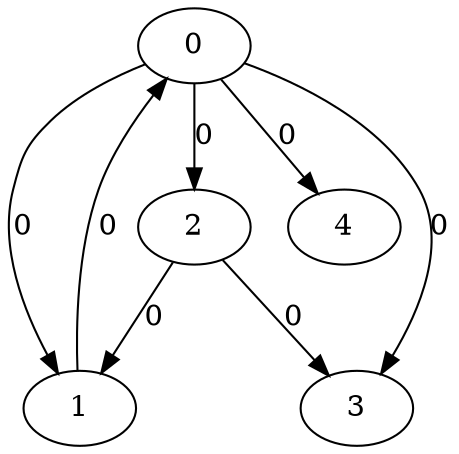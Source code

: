 // Source:115 Canonical: -1 0 0 0 0 0 -1 -1 -1 -1 -1 0 -1 0 -1 -1 -1 -1 -1 -1 -1 -1 -1 -1 -1
digraph HRA_from_115_graph_000 {
  0 -> 1 [label="0"];
  0 -> 2 [label="0"];
  0 -> 3 [label="0"];
  1 -> 0 [label="0"];
  2 -> 1 [label="0"];
  2 -> 3 [label="0"];
  0 -> 4 [label="0"];
}

// Source:115 Canonical: -1 0 0 0 0 0 -1 -1 -1 -1 -1 0 -1 0 -1 -1 -1 -1 -1 -1 0 -1 -1 -1 -1
digraph HRA_from_115_graph_001 {
  0 -> 1 [label="0"];
  0 -> 2 [label="0"];
  0 -> 3 [label="0"];
  1 -> 0 [label="0"];
  2 -> 1 [label="0"];
  2 -> 3 [label="0"];
  0 -> 4 [label="0"];
  4 -> 0 [label="0"];
}

// Source:115 Canonical: -1 0 0 0 -1 0 -1 -1 -1 0 -1 0 -1 0 -1 -1 -1 -1 -1 -1 -1 -1 -1 -1 -1
digraph HRA_from_115_graph_002 {
  0 -> 1 [label="0"];
  0 -> 2 [label="0"];
  0 -> 3 [label="0"];
  1 -> 0 [label="0"];
  2 -> 1 [label="0"];
  2 -> 3 [label="0"];
  1 -> 4 [label="0"];
}

// Source:115 Canonical: -1 0 0 0 0 0 -1 -1 -1 0 -1 0 -1 0 -1 -1 -1 -1 -1 -1 -1 -1 -1 -1 -1
digraph HRA_from_115_graph_003 {
  0 -> 1 [label="0"];
  0 -> 2 [label="0"];
  0 -> 3 [label="0"];
  1 -> 0 [label="0"];
  2 -> 1 [label="0"];
  2 -> 3 [label="0"];
  0 -> 4 [label="0"];
  1 -> 4 [label="0"];
}

// Source:115 Canonical: -1 0 0 0 -1 0 -1 -1 -1 0 -1 0 -1 0 -1 -1 -1 -1 -1 -1 0 -1 -1 -1 -1
digraph HRA_from_115_graph_004 {
  0 -> 1 [label="0"];
  0 -> 2 [label="0"];
  0 -> 3 [label="0"];
  1 -> 0 [label="0"];
  2 -> 1 [label="0"];
  2 -> 3 [label="0"];
  4 -> 0 [label="0"];
  1 -> 4 [label="0"];
}

// Source:115 Canonical: -1 0 0 0 0 0 -1 -1 -1 0 -1 0 -1 0 -1 -1 -1 -1 -1 -1 0 -1 -1 -1 -1
digraph HRA_from_115_graph_005 {
  0 -> 1 [label="0"];
  0 -> 2 [label="0"];
  0 -> 3 [label="0"];
  1 -> 0 [label="0"];
  2 -> 1 [label="0"];
  2 -> 3 [label="0"];
  0 -> 4 [label="0"];
  4 -> 0 [label="0"];
  1 -> 4 [label="0"];
}

// Source:115 Canonical: -1 0 0 0 0 0 -1 -1 -1 -1 -1 0 -1 0 -1 -1 -1 -1 -1 -1 -1 0 -1 -1 -1
digraph HRA_from_115_graph_006 {
  0 -> 1 [label="0"];
  0 -> 2 [label="0"];
  0 -> 3 [label="0"];
  1 -> 0 [label="0"];
  2 -> 1 [label="0"];
  2 -> 3 [label="0"];
  0 -> 4 [label="0"];
  4 -> 1 [label="0"];
}

// Source:115 Canonical: -1 0 0 0 0 0 -1 -1 -1 -1 -1 0 -1 0 -1 -1 -1 -1 -1 -1 0 0 -1 -1 -1
digraph HRA_from_115_graph_007 {
  0 -> 1 [label="0"];
  0 -> 2 [label="0"];
  0 -> 3 [label="0"];
  1 -> 0 [label="0"];
  2 -> 1 [label="0"];
  2 -> 3 [label="0"];
  0 -> 4 [label="0"];
  4 -> 0 [label="0"];
  4 -> 1 [label="0"];
}

// Source:115 Canonical: -1 0 0 0 -1 0 -1 -1 -1 0 -1 0 -1 0 -1 -1 -1 -1 -1 -1 -1 0 -1 -1 -1
digraph HRA_from_115_graph_008 {
  0 -> 1 [label="0"];
  0 -> 2 [label="0"];
  0 -> 3 [label="0"];
  1 -> 0 [label="0"];
  2 -> 1 [label="0"];
  2 -> 3 [label="0"];
  1 -> 4 [label="0"];
  4 -> 1 [label="0"];
}

// Source:115 Canonical: -1 0 0 0 0 0 -1 -1 -1 0 -1 0 -1 0 -1 -1 -1 -1 -1 -1 -1 0 -1 -1 -1
digraph HRA_from_115_graph_009 {
  0 -> 1 [label="0"];
  0 -> 2 [label="0"];
  0 -> 3 [label="0"];
  1 -> 0 [label="0"];
  2 -> 1 [label="0"];
  2 -> 3 [label="0"];
  0 -> 4 [label="0"];
  1 -> 4 [label="0"];
  4 -> 1 [label="0"];
}

// Source:115 Canonical: -1 0 0 0 -1 0 -1 -1 -1 0 -1 0 -1 0 -1 -1 -1 -1 -1 -1 0 0 -1 -1 -1
digraph HRA_from_115_graph_010 {
  0 -> 1 [label="0"];
  0 -> 2 [label="0"];
  0 -> 3 [label="0"];
  1 -> 0 [label="0"];
  2 -> 1 [label="0"];
  2 -> 3 [label="0"];
  4 -> 0 [label="0"];
  1 -> 4 [label="0"];
  4 -> 1 [label="0"];
}

// Source:115 Canonical: -1 0 0 0 0 0 -1 -1 -1 0 -1 0 -1 0 -1 -1 -1 -1 -1 -1 0 0 -1 -1 -1
digraph HRA_from_115_graph_011 {
  0 -> 1 [label="0"];
  0 -> 2 [label="0"];
  0 -> 3 [label="0"];
  1 -> 0 [label="0"];
  2 -> 1 [label="0"];
  2 -> 3 [label="0"];
  0 -> 4 [label="0"];
  4 -> 0 [label="0"];
  1 -> 4 [label="0"];
  4 -> 1 [label="0"];
}

// Source:115 Canonical: -1 0 0 0 -1 0 -1 -1 -1 -1 -1 0 -1 0 0 -1 -1 -1 -1 -1 -1 -1 -1 -1 -1
digraph HRA_from_115_graph_012 {
  0 -> 1 [label="0"];
  0 -> 2 [label="0"];
  0 -> 3 [label="0"];
  1 -> 0 [label="0"];
  2 -> 1 [label="0"];
  2 -> 3 [label="0"];
  2 -> 4 [label="0"];
}

// Source:115 Canonical: -1 0 0 0 0 0 -1 -1 -1 -1 -1 0 -1 0 0 -1 -1 -1 -1 -1 -1 -1 -1 -1 -1
digraph HRA_from_115_graph_013 {
  0 -> 1 [label="0"];
  0 -> 2 [label="0"];
  0 -> 3 [label="0"];
  1 -> 0 [label="0"];
  2 -> 1 [label="0"];
  2 -> 3 [label="0"];
  0 -> 4 [label="0"];
  2 -> 4 [label="0"];
}

// Source:115 Canonical: -1 0 0 0 -1 0 -1 -1 -1 -1 -1 0 -1 0 0 -1 -1 -1 -1 -1 0 -1 -1 -1 -1
digraph HRA_from_115_graph_014 {
  0 -> 1 [label="0"];
  0 -> 2 [label="0"];
  0 -> 3 [label="0"];
  1 -> 0 [label="0"];
  2 -> 1 [label="0"];
  2 -> 3 [label="0"];
  4 -> 0 [label="0"];
  2 -> 4 [label="0"];
}

// Source:115 Canonical: -1 0 0 0 0 0 -1 -1 -1 -1 -1 0 -1 0 0 -1 -1 -1 -1 -1 0 -1 -1 -1 -1
digraph HRA_from_115_graph_015 {
  0 -> 1 [label="0"];
  0 -> 2 [label="0"];
  0 -> 3 [label="0"];
  1 -> 0 [label="0"];
  2 -> 1 [label="0"];
  2 -> 3 [label="0"];
  0 -> 4 [label="0"];
  4 -> 0 [label="0"];
  2 -> 4 [label="0"];
}

// Source:115 Canonical: -1 0 0 0 -1 0 -1 -1 -1 0 -1 0 -1 0 0 -1 -1 -1 -1 -1 -1 -1 -1 -1 -1
digraph HRA_from_115_graph_016 {
  0 -> 1 [label="0"];
  0 -> 2 [label="0"];
  0 -> 3 [label="0"];
  1 -> 0 [label="0"];
  2 -> 1 [label="0"];
  2 -> 3 [label="0"];
  1 -> 4 [label="0"];
  2 -> 4 [label="0"];
}

// Source:115 Canonical: -1 0 0 0 0 0 -1 -1 -1 0 -1 0 -1 0 0 -1 -1 -1 -1 -1 -1 -1 -1 -1 -1
digraph HRA_from_115_graph_017 {
  0 -> 1 [label="0"];
  0 -> 2 [label="0"];
  0 -> 3 [label="0"];
  1 -> 0 [label="0"];
  2 -> 1 [label="0"];
  2 -> 3 [label="0"];
  0 -> 4 [label="0"];
  1 -> 4 [label="0"];
  2 -> 4 [label="0"];
}

// Source:115 Canonical: -1 0 0 0 -1 0 -1 -1 -1 0 -1 0 -1 0 0 -1 -1 -1 -1 -1 0 -1 -1 -1 -1
digraph HRA_from_115_graph_018 {
  0 -> 1 [label="0"];
  0 -> 2 [label="0"];
  0 -> 3 [label="0"];
  1 -> 0 [label="0"];
  2 -> 1 [label="0"];
  2 -> 3 [label="0"];
  4 -> 0 [label="0"];
  1 -> 4 [label="0"];
  2 -> 4 [label="0"];
}

// Source:115 Canonical: -1 0 0 0 0 0 -1 -1 -1 0 -1 0 -1 0 0 -1 -1 -1 -1 -1 0 -1 -1 -1 -1
digraph HRA_from_115_graph_019 {
  0 -> 1 [label="0"];
  0 -> 2 [label="0"];
  0 -> 3 [label="0"];
  1 -> 0 [label="0"];
  2 -> 1 [label="0"];
  2 -> 3 [label="0"];
  0 -> 4 [label="0"];
  4 -> 0 [label="0"];
  1 -> 4 [label="0"];
  2 -> 4 [label="0"];
}

// Source:115 Canonical: -1 0 0 0 -1 0 -1 -1 -1 -1 -1 0 -1 0 0 -1 -1 -1 -1 -1 -1 0 -1 -1 -1
digraph HRA_from_115_graph_020 {
  0 -> 1 [label="0"];
  0 -> 2 [label="0"];
  0 -> 3 [label="0"];
  1 -> 0 [label="0"];
  2 -> 1 [label="0"];
  2 -> 3 [label="0"];
  4 -> 1 [label="0"];
  2 -> 4 [label="0"];
}

// Source:115 Canonical: -1 0 0 0 0 0 -1 -1 -1 -1 -1 0 -1 0 0 -1 -1 -1 -1 -1 -1 0 -1 -1 -1
digraph HRA_from_115_graph_021 {
  0 -> 1 [label="0"];
  0 -> 2 [label="0"];
  0 -> 3 [label="0"];
  1 -> 0 [label="0"];
  2 -> 1 [label="0"];
  2 -> 3 [label="0"];
  0 -> 4 [label="0"];
  4 -> 1 [label="0"];
  2 -> 4 [label="0"];
}

// Source:115 Canonical: -1 0 0 0 -1 0 -1 -1 -1 -1 -1 0 -1 0 0 -1 -1 -1 -1 -1 0 0 -1 -1 -1
digraph HRA_from_115_graph_022 {
  0 -> 1 [label="0"];
  0 -> 2 [label="0"];
  0 -> 3 [label="0"];
  1 -> 0 [label="0"];
  2 -> 1 [label="0"];
  2 -> 3 [label="0"];
  4 -> 0 [label="0"];
  4 -> 1 [label="0"];
  2 -> 4 [label="0"];
}

// Source:115 Canonical: -1 0 0 0 0 0 -1 -1 -1 -1 -1 0 -1 0 0 -1 -1 -1 -1 -1 0 0 -1 -1 -1
digraph HRA_from_115_graph_023 {
  0 -> 1 [label="0"];
  0 -> 2 [label="0"];
  0 -> 3 [label="0"];
  1 -> 0 [label="0"];
  2 -> 1 [label="0"];
  2 -> 3 [label="0"];
  0 -> 4 [label="0"];
  4 -> 0 [label="0"];
  4 -> 1 [label="0"];
  2 -> 4 [label="0"];
}

// Source:115 Canonical: -1 0 0 0 -1 0 -1 -1 -1 0 -1 0 -1 0 0 -1 -1 -1 -1 -1 -1 0 -1 -1 -1
digraph HRA_from_115_graph_024 {
  0 -> 1 [label="0"];
  0 -> 2 [label="0"];
  0 -> 3 [label="0"];
  1 -> 0 [label="0"];
  2 -> 1 [label="0"];
  2 -> 3 [label="0"];
  1 -> 4 [label="0"];
  4 -> 1 [label="0"];
  2 -> 4 [label="0"];
}

// Source:115 Canonical: -1 0 0 0 0 0 -1 -1 -1 0 -1 0 -1 0 0 -1 -1 -1 -1 -1 -1 0 -1 -1 -1
digraph HRA_from_115_graph_025 {
  0 -> 1 [label="0"];
  0 -> 2 [label="0"];
  0 -> 3 [label="0"];
  1 -> 0 [label="0"];
  2 -> 1 [label="0"];
  2 -> 3 [label="0"];
  0 -> 4 [label="0"];
  1 -> 4 [label="0"];
  4 -> 1 [label="0"];
  2 -> 4 [label="0"];
}

// Source:115 Canonical: -1 0 0 0 -1 0 -1 -1 -1 0 -1 0 -1 0 0 -1 -1 -1 -1 -1 0 0 -1 -1 -1
digraph HRA_from_115_graph_026 {
  0 -> 1 [label="0"];
  0 -> 2 [label="0"];
  0 -> 3 [label="0"];
  1 -> 0 [label="0"];
  2 -> 1 [label="0"];
  2 -> 3 [label="0"];
  4 -> 0 [label="0"];
  1 -> 4 [label="0"];
  4 -> 1 [label="0"];
  2 -> 4 [label="0"];
}

// Source:115 Canonical: -1 0 0 0 0 0 -1 -1 -1 0 -1 0 -1 0 0 -1 -1 -1 -1 -1 0 0 -1 -1 -1
digraph HRA_from_115_graph_027 {
  0 -> 1 [label="0"];
  0 -> 2 [label="0"];
  0 -> 3 [label="0"];
  1 -> 0 [label="0"];
  2 -> 1 [label="0"];
  2 -> 3 [label="0"];
  0 -> 4 [label="0"];
  4 -> 0 [label="0"];
  1 -> 4 [label="0"];
  4 -> 1 [label="0"];
  2 -> 4 [label="0"];
}

// Source:115 Canonical: -1 0 0 0 0 0 -1 -1 -1 -1 -1 0 -1 0 -1 -1 -1 -1 -1 -1 -1 -1 0 -1 -1
digraph HRA_from_115_graph_028 {
  0 -> 1 [label="0"];
  0 -> 2 [label="0"];
  0 -> 3 [label="0"];
  1 -> 0 [label="0"];
  2 -> 1 [label="0"];
  2 -> 3 [label="0"];
  0 -> 4 [label="0"];
  4 -> 2 [label="0"];
}

// Source:115 Canonical: -1 0 0 0 0 0 -1 -1 -1 -1 -1 0 -1 0 -1 -1 -1 -1 -1 -1 0 -1 0 -1 -1
digraph HRA_from_115_graph_029 {
  0 -> 1 [label="0"];
  0 -> 2 [label="0"];
  0 -> 3 [label="0"];
  1 -> 0 [label="0"];
  2 -> 1 [label="0"];
  2 -> 3 [label="0"];
  0 -> 4 [label="0"];
  4 -> 0 [label="0"];
  4 -> 2 [label="0"];
}

// Source:115 Canonical: -1 0 0 0 -1 0 -1 -1 -1 0 -1 0 -1 0 -1 -1 -1 -1 -1 -1 -1 -1 0 -1 -1
digraph HRA_from_115_graph_030 {
  0 -> 1 [label="0"];
  0 -> 2 [label="0"];
  0 -> 3 [label="0"];
  1 -> 0 [label="0"];
  2 -> 1 [label="0"];
  2 -> 3 [label="0"];
  1 -> 4 [label="0"];
  4 -> 2 [label="0"];
}

// Source:115 Canonical: -1 0 0 0 0 0 -1 -1 -1 0 -1 0 -1 0 -1 -1 -1 -1 -1 -1 -1 -1 0 -1 -1
digraph HRA_from_115_graph_031 {
  0 -> 1 [label="0"];
  0 -> 2 [label="0"];
  0 -> 3 [label="0"];
  1 -> 0 [label="0"];
  2 -> 1 [label="0"];
  2 -> 3 [label="0"];
  0 -> 4 [label="0"];
  1 -> 4 [label="0"];
  4 -> 2 [label="0"];
}

// Source:115 Canonical: -1 0 0 0 -1 0 -1 -1 -1 0 -1 0 -1 0 -1 -1 -1 -1 -1 -1 0 -1 0 -1 -1
digraph HRA_from_115_graph_032 {
  0 -> 1 [label="0"];
  0 -> 2 [label="0"];
  0 -> 3 [label="0"];
  1 -> 0 [label="0"];
  2 -> 1 [label="0"];
  2 -> 3 [label="0"];
  4 -> 0 [label="0"];
  1 -> 4 [label="0"];
  4 -> 2 [label="0"];
}

// Source:115 Canonical: -1 0 0 0 0 0 -1 -1 -1 0 -1 0 -1 0 -1 -1 -1 -1 -1 -1 0 -1 0 -1 -1
digraph HRA_from_115_graph_033 {
  0 -> 1 [label="0"];
  0 -> 2 [label="0"];
  0 -> 3 [label="0"];
  1 -> 0 [label="0"];
  2 -> 1 [label="0"];
  2 -> 3 [label="0"];
  0 -> 4 [label="0"];
  4 -> 0 [label="0"];
  1 -> 4 [label="0"];
  4 -> 2 [label="0"];
}

// Source:115 Canonical: -1 0 0 0 0 0 -1 -1 -1 -1 -1 0 -1 0 -1 -1 -1 -1 -1 -1 -1 0 0 -1 -1
digraph HRA_from_115_graph_034 {
  0 -> 1 [label="0"];
  0 -> 2 [label="0"];
  0 -> 3 [label="0"];
  1 -> 0 [label="0"];
  2 -> 1 [label="0"];
  2 -> 3 [label="0"];
  0 -> 4 [label="0"];
  4 -> 1 [label="0"];
  4 -> 2 [label="0"];
}

// Source:115 Canonical: -1 0 0 0 0 0 -1 -1 -1 -1 -1 0 -1 0 -1 -1 -1 -1 -1 -1 0 0 0 -1 -1
digraph HRA_from_115_graph_035 {
  0 -> 1 [label="0"];
  0 -> 2 [label="0"];
  0 -> 3 [label="0"];
  1 -> 0 [label="0"];
  2 -> 1 [label="0"];
  2 -> 3 [label="0"];
  0 -> 4 [label="0"];
  4 -> 0 [label="0"];
  4 -> 1 [label="0"];
  4 -> 2 [label="0"];
}

// Source:115 Canonical: -1 0 0 0 -1 0 -1 -1 -1 0 -1 0 -1 0 -1 -1 -1 -1 -1 -1 -1 0 0 -1 -1
digraph HRA_from_115_graph_036 {
  0 -> 1 [label="0"];
  0 -> 2 [label="0"];
  0 -> 3 [label="0"];
  1 -> 0 [label="0"];
  2 -> 1 [label="0"];
  2 -> 3 [label="0"];
  1 -> 4 [label="0"];
  4 -> 1 [label="0"];
  4 -> 2 [label="0"];
}

// Source:115 Canonical: -1 0 0 0 0 0 -1 -1 -1 0 -1 0 -1 0 -1 -1 -1 -1 -1 -1 -1 0 0 -1 -1
digraph HRA_from_115_graph_037 {
  0 -> 1 [label="0"];
  0 -> 2 [label="0"];
  0 -> 3 [label="0"];
  1 -> 0 [label="0"];
  2 -> 1 [label="0"];
  2 -> 3 [label="0"];
  0 -> 4 [label="0"];
  1 -> 4 [label="0"];
  4 -> 1 [label="0"];
  4 -> 2 [label="0"];
}

// Source:115 Canonical: -1 0 0 0 -1 0 -1 -1 -1 0 -1 0 -1 0 -1 -1 -1 -1 -1 -1 0 0 0 -1 -1
digraph HRA_from_115_graph_038 {
  0 -> 1 [label="0"];
  0 -> 2 [label="0"];
  0 -> 3 [label="0"];
  1 -> 0 [label="0"];
  2 -> 1 [label="0"];
  2 -> 3 [label="0"];
  4 -> 0 [label="0"];
  1 -> 4 [label="0"];
  4 -> 1 [label="0"];
  4 -> 2 [label="0"];
}

// Source:115 Canonical: -1 0 0 0 0 0 -1 -1 -1 0 -1 0 -1 0 -1 -1 -1 -1 -1 -1 0 0 0 -1 -1
digraph HRA_from_115_graph_039 {
  0 -> 1 [label="0"];
  0 -> 2 [label="0"];
  0 -> 3 [label="0"];
  1 -> 0 [label="0"];
  2 -> 1 [label="0"];
  2 -> 3 [label="0"];
  0 -> 4 [label="0"];
  4 -> 0 [label="0"];
  1 -> 4 [label="0"];
  4 -> 1 [label="0"];
  4 -> 2 [label="0"];
}

// Source:115 Canonical: -1 0 0 0 -1 0 -1 -1 -1 -1 -1 0 -1 0 0 -1 -1 -1 -1 -1 -1 -1 0 -1 -1
digraph HRA_from_115_graph_040 {
  0 -> 1 [label="0"];
  0 -> 2 [label="0"];
  0 -> 3 [label="0"];
  1 -> 0 [label="0"];
  2 -> 1 [label="0"];
  2 -> 3 [label="0"];
  2 -> 4 [label="0"];
  4 -> 2 [label="0"];
}

// Source:115 Canonical: -1 0 0 0 0 0 -1 -1 -1 -1 -1 0 -1 0 0 -1 -1 -1 -1 -1 -1 -1 0 -1 -1
digraph HRA_from_115_graph_041 {
  0 -> 1 [label="0"];
  0 -> 2 [label="0"];
  0 -> 3 [label="0"];
  1 -> 0 [label="0"];
  2 -> 1 [label="0"];
  2 -> 3 [label="0"];
  0 -> 4 [label="0"];
  2 -> 4 [label="0"];
  4 -> 2 [label="0"];
}

// Source:115 Canonical: -1 0 0 0 -1 0 -1 -1 -1 -1 -1 0 -1 0 0 -1 -1 -1 -1 -1 0 -1 0 -1 -1
digraph HRA_from_115_graph_042 {
  0 -> 1 [label="0"];
  0 -> 2 [label="0"];
  0 -> 3 [label="0"];
  1 -> 0 [label="0"];
  2 -> 1 [label="0"];
  2 -> 3 [label="0"];
  4 -> 0 [label="0"];
  2 -> 4 [label="0"];
  4 -> 2 [label="0"];
}

// Source:115 Canonical: -1 0 0 0 0 0 -1 -1 -1 -1 -1 0 -1 0 0 -1 -1 -1 -1 -1 0 -1 0 -1 -1
digraph HRA_from_115_graph_043 {
  0 -> 1 [label="0"];
  0 -> 2 [label="0"];
  0 -> 3 [label="0"];
  1 -> 0 [label="0"];
  2 -> 1 [label="0"];
  2 -> 3 [label="0"];
  0 -> 4 [label="0"];
  4 -> 0 [label="0"];
  2 -> 4 [label="0"];
  4 -> 2 [label="0"];
}

// Source:115 Canonical: -1 0 0 0 -1 0 -1 -1 -1 0 -1 0 -1 0 0 -1 -1 -1 -1 -1 -1 -1 0 -1 -1
digraph HRA_from_115_graph_044 {
  0 -> 1 [label="0"];
  0 -> 2 [label="0"];
  0 -> 3 [label="0"];
  1 -> 0 [label="0"];
  2 -> 1 [label="0"];
  2 -> 3 [label="0"];
  1 -> 4 [label="0"];
  2 -> 4 [label="0"];
  4 -> 2 [label="0"];
}

// Source:115 Canonical: -1 0 0 0 0 0 -1 -1 -1 0 -1 0 -1 0 0 -1 -1 -1 -1 -1 -1 -1 0 -1 -1
digraph HRA_from_115_graph_045 {
  0 -> 1 [label="0"];
  0 -> 2 [label="0"];
  0 -> 3 [label="0"];
  1 -> 0 [label="0"];
  2 -> 1 [label="0"];
  2 -> 3 [label="0"];
  0 -> 4 [label="0"];
  1 -> 4 [label="0"];
  2 -> 4 [label="0"];
  4 -> 2 [label="0"];
}

// Source:115 Canonical: -1 0 0 0 -1 0 -1 -1 -1 0 -1 0 -1 0 0 -1 -1 -1 -1 -1 0 -1 0 -1 -1
digraph HRA_from_115_graph_046 {
  0 -> 1 [label="0"];
  0 -> 2 [label="0"];
  0 -> 3 [label="0"];
  1 -> 0 [label="0"];
  2 -> 1 [label="0"];
  2 -> 3 [label="0"];
  4 -> 0 [label="0"];
  1 -> 4 [label="0"];
  2 -> 4 [label="0"];
  4 -> 2 [label="0"];
}

// Source:115 Canonical: -1 0 0 0 0 0 -1 -1 -1 0 -1 0 -1 0 0 -1 -1 -1 -1 -1 0 -1 0 -1 -1
digraph HRA_from_115_graph_047 {
  0 -> 1 [label="0"];
  0 -> 2 [label="0"];
  0 -> 3 [label="0"];
  1 -> 0 [label="0"];
  2 -> 1 [label="0"];
  2 -> 3 [label="0"];
  0 -> 4 [label="0"];
  4 -> 0 [label="0"];
  1 -> 4 [label="0"];
  2 -> 4 [label="0"];
  4 -> 2 [label="0"];
}

// Source:115 Canonical: -1 0 0 0 -1 0 -1 -1 -1 -1 -1 0 -1 0 0 -1 -1 -1 -1 -1 -1 0 0 -1 -1
digraph HRA_from_115_graph_048 {
  0 -> 1 [label="0"];
  0 -> 2 [label="0"];
  0 -> 3 [label="0"];
  1 -> 0 [label="0"];
  2 -> 1 [label="0"];
  2 -> 3 [label="0"];
  4 -> 1 [label="0"];
  2 -> 4 [label="0"];
  4 -> 2 [label="0"];
}

// Source:115 Canonical: -1 0 0 0 0 0 -1 -1 -1 -1 -1 0 -1 0 0 -1 -1 -1 -1 -1 -1 0 0 -1 -1
digraph HRA_from_115_graph_049 {
  0 -> 1 [label="0"];
  0 -> 2 [label="0"];
  0 -> 3 [label="0"];
  1 -> 0 [label="0"];
  2 -> 1 [label="0"];
  2 -> 3 [label="0"];
  0 -> 4 [label="0"];
  4 -> 1 [label="0"];
  2 -> 4 [label="0"];
  4 -> 2 [label="0"];
}

// Source:115 Canonical: -1 0 0 0 -1 0 -1 -1 -1 -1 -1 0 -1 0 0 -1 -1 -1 -1 -1 0 0 0 -1 -1
digraph HRA_from_115_graph_050 {
  0 -> 1 [label="0"];
  0 -> 2 [label="0"];
  0 -> 3 [label="0"];
  1 -> 0 [label="0"];
  2 -> 1 [label="0"];
  2 -> 3 [label="0"];
  4 -> 0 [label="0"];
  4 -> 1 [label="0"];
  2 -> 4 [label="0"];
  4 -> 2 [label="0"];
}

// Source:115 Canonical: -1 0 0 0 0 0 -1 -1 -1 -1 -1 0 -1 0 0 -1 -1 -1 -1 -1 0 0 0 -1 -1
digraph HRA_from_115_graph_051 {
  0 -> 1 [label="0"];
  0 -> 2 [label="0"];
  0 -> 3 [label="0"];
  1 -> 0 [label="0"];
  2 -> 1 [label="0"];
  2 -> 3 [label="0"];
  0 -> 4 [label="0"];
  4 -> 0 [label="0"];
  4 -> 1 [label="0"];
  2 -> 4 [label="0"];
  4 -> 2 [label="0"];
}

// Source:115 Canonical: -1 0 0 0 -1 0 -1 -1 -1 0 -1 0 -1 0 0 -1 -1 -1 -1 -1 -1 0 0 -1 -1
digraph HRA_from_115_graph_052 {
  0 -> 1 [label="0"];
  0 -> 2 [label="0"];
  0 -> 3 [label="0"];
  1 -> 0 [label="0"];
  2 -> 1 [label="0"];
  2 -> 3 [label="0"];
  1 -> 4 [label="0"];
  4 -> 1 [label="0"];
  2 -> 4 [label="0"];
  4 -> 2 [label="0"];
}

// Source:115 Canonical: -1 0 0 0 0 0 -1 -1 -1 0 -1 0 -1 0 0 -1 -1 -1 -1 -1 -1 0 0 -1 -1
digraph HRA_from_115_graph_053 {
  0 -> 1 [label="0"];
  0 -> 2 [label="0"];
  0 -> 3 [label="0"];
  1 -> 0 [label="0"];
  2 -> 1 [label="0"];
  2 -> 3 [label="0"];
  0 -> 4 [label="0"];
  1 -> 4 [label="0"];
  4 -> 1 [label="0"];
  2 -> 4 [label="0"];
  4 -> 2 [label="0"];
}

// Source:115 Canonical: -1 0 0 0 -1 0 -1 -1 -1 0 -1 0 -1 0 0 -1 -1 -1 -1 -1 0 0 0 -1 -1
digraph HRA_from_115_graph_054 {
  0 -> 1 [label="0"];
  0 -> 2 [label="0"];
  0 -> 3 [label="0"];
  1 -> 0 [label="0"];
  2 -> 1 [label="0"];
  2 -> 3 [label="0"];
  4 -> 0 [label="0"];
  1 -> 4 [label="0"];
  4 -> 1 [label="0"];
  2 -> 4 [label="0"];
  4 -> 2 [label="0"];
}

// Source:115 Canonical: -1 0 0 0 0 0 -1 -1 -1 0 -1 0 -1 0 0 -1 -1 -1 -1 -1 0 0 0 -1 -1
digraph HRA_from_115_graph_055 {
  0 -> 1 [label="0"];
  0 -> 2 [label="0"];
  0 -> 3 [label="0"];
  1 -> 0 [label="0"];
  2 -> 1 [label="0"];
  2 -> 3 [label="0"];
  0 -> 4 [label="0"];
  4 -> 0 [label="0"];
  1 -> 4 [label="0"];
  4 -> 1 [label="0"];
  2 -> 4 [label="0"];
  4 -> 2 [label="0"];
}

// Source:115 Canonical: -1 0 0 0 -1 0 -1 -1 -1 -1 -1 0 -1 0 -1 -1 -1 -1 -1 0 -1 -1 -1 -1 -1
digraph HRA_from_115_graph_056 {
  0 -> 1 [label="0"];
  0 -> 2 [label="0"];
  0 -> 3 [label="0"];
  1 -> 0 [label="0"];
  2 -> 1 [label="0"];
  2 -> 3 [label="0"];
  3 -> 4 [label="0"];
}

// Source:115 Canonical: -1 0 0 0 0 0 -1 -1 -1 -1 -1 0 -1 0 -1 -1 -1 -1 -1 0 -1 -1 -1 -1 -1
digraph HRA_from_115_graph_057 {
  0 -> 1 [label="0"];
  0 -> 2 [label="0"];
  0 -> 3 [label="0"];
  1 -> 0 [label="0"];
  2 -> 1 [label="0"];
  2 -> 3 [label="0"];
  0 -> 4 [label="0"];
  3 -> 4 [label="0"];
}

// Source:115 Canonical: -1 0 0 0 -1 0 -1 -1 -1 -1 -1 0 -1 0 -1 -1 -1 -1 -1 0 0 -1 -1 -1 -1
digraph HRA_from_115_graph_058 {
  0 -> 1 [label="0"];
  0 -> 2 [label="0"];
  0 -> 3 [label="0"];
  1 -> 0 [label="0"];
  2 -> 1 [label="0"];
  2 -> 3 [label="0"];
  4 -> 0 [label="0"];
  3 -> 4 [label="0"];
}

// Source:115 Canonical: -1 0 0 0 0 0 -1 -1 -1 -1 -1 0 -1 0 -1 -1 -1 -1 -1 0 0 -1 -1 -1 -1
digraph HRA_from_115_graph_059 {
  0 -> 1 [label="0"];
  0 -> 2 [label="0"];
  0 -> 3 [label="0"];
  1 -> 0 [label="0"];
  2 -> 1 [label="0"];
  2 -> 3 [label="0"];
  0 -> 4 [label="0"];
  4 -> 0 [label="0"];
  3 -> 4 [label="0"];
}

// Source:115 Canonical: -1 0 0 0 -1 0 -1 -1 -1 0 -1 0 -1 0 -1 -1 -1 -1 -1 0 -1 -1 -1 -1 -1
digraph HRA_from_115_graph_060 {
  0 -> 1 [label="0"];
  0 -> 2 [label="0"];
  0 -> 3 [label="0"];
  1 -> 0 [label="0"];
  2 -> 1 [label="0"];
  2 -> 3 [label="0"];
  1 -> 4 [label="0"];
  3 -> 4 [label="0"];
}

// Source:115 Canonical: -1 0 0 0 0 0 -1 -1 -1 0 -1 0 -1 0 -1 -1 -1 -1 -1 0 -1 -1 -1 -1 -1
digraph HRA_from_115_graph_061 {
  0 -> 1 [label="0"];
  0 -> 2 [label="0"];
  0 -> 3 [label="0"];
  1 -> 0 [label="0"];
  2 -> 1 [label="0"];
  2 -> 3 [label="0"];
  0 -> 4 [label="0"];
  1 -> 4 [label="0"];
  3 -> 4 [label="0"];
}

// Source:115 Canonical: -1 0 0 0 -1 0 -1 -1 -1 0 -1 0 -1 0 -1 -1 -1 -1 -1 0 0 -1 -1 -1 -1
digraph HRA_from_115_graph_062 {
  0 -> 1 [label="0"];
  0 -> 2 [label="0"];
  0 -> 3 [label="0"];
  1 -> 0 [label="0"];
  2 -> 1 [label="0"];
  2 -> 3 [label="0"];
  4 -> 0 [label="0"];
  1 -> 4 [label="0"];
  3 -> 4 [label="0"];
}

// Source:115 Canonical: -1 0 0 0 0 0 -1 -1 -1 0 -1 0 -1 0 -1 -1 -1 -1 -1 0 0 -1 -1 -1 -1
digraph HRA_from_115_graph_063 {
  0 -> 1 [label="0"];
  0 -> 2 [label="0"];
  0 -> 3 [label="0"];
  1 -> 0 [label="0"];
  2 -> 1 [label="0"];
  2 -> 3 [label="0"];
  0 -> 4 [label="0"];
  4 -> 0 [label="0"];
  1 -> 4 [label="0"];
  3 -> 4 [label="0"];
}

// Source:115 Canonical: -1 0 0 0 -1 0 -1 -1 -1 -1 -1 0 -1 0 -1 -1 -1 -1 -1 0 -1 0 -1 -1 -1
digraph HRA_from_115_graph_064 {
  0 -> 1 [label="0"];
  0 -> 2 [label="0"];
  0 -> 3 [label="0"];
  1 -> 0 [label="0"];
  2 -> 1 [label="0"];
  2 -> 3 [label="0"];
  4 -> 1 [label="0"];
  3 -> 4 [label="0"];
}

// Source:115 Canonical: -1 0 0 0 0 0 -1 -1 -1 -1 -1 0 -1 0 -1 -1 -1 -1 -1 0 -1 0 -1 -1 -1
digraph HRA_from_115_graph_065 {
  0 -> 1 [label="0"];
  0 -> 2 [label="0"];
  0 -> 3 [label="0"];
  1 -> 0 [label="0"];
  2 -> 1 [label="0"];
  2 -> 3 [label="0"];
  0 -> 4 [label="0"];
  4 -> 1 [label="0"];
  3 -> 4 [label="0"];
}

// Source:115 Canonical: -1 0 0 0 -1 0 -1 -1 -1 -1 -1 0 -1 0 -1 -1 -1 -1 -1 0 0 0 -1 -1 -1
digraph HRA_from_115_graph_066 {
  0 -> 1 [label="0"];
  0 -> 2 [label="0"];
  0 -> 3 [label="0"];
  1 -> 0 [label="0"];
  2 -> 1 [label="0"];
  2 -> 3 [label="0"];
  4 -> 0 [label="0"];
  4 -> 1 [label="0"];
  3 -> 4 [label="0"];
}

// Source:115 Canonical: -1 0 0 0 0 0 -1 -1 -1 -1 -1 0 -1 0 -1 -1 -1 -1 -1 0 0 0 -1 -1 -1
digraph HRA_from_115_graph_067 {
  0 -> 1 [label="0"];
  0 -> 2 [label="0"];
  0 -> 3 [label="0"];
  1 -> 0 [label="0"];
  2 -> 1 [label="0"];
  2 -> 3 [label="0"];
  0 -> 4 [label="0"];
  4 -> 0 [label="0"];
  4 -> 1 [label="0"];
  3 -> 4 [label="0"];
}

// Source:115 Canonical: -1 0 0 0 -1 0 -1 -1 -1 0 -1 0 -1 0 -1 -1 -1 -1 -1 0 -1 0 -1 -1 -1
digraph HRA_from_115_graph_068 {
  0 -> 1 [label="0"];
  0 -> 2 [label="0"];
  0 -> 3 [label="0"];
  1 -> 0 [label="0"];
  2 -> 1 [label="0"];
  2 -> 3 [label="0"];
  1 -> 4 [label="0"];
  4 -> 1 [label="0"];
  3 -> 4 [label="0"];
}

// Source:115 Canonical: -1 0 0 0 0 0 -1 -1 -1 0 -1 0 -1 0 -1 -1 -1 -1 -1 0 -1 0 -1 -1 -1
digraph HRA_from_115_graph_069 {
  0 -> 1 [label="0"];
  0 -> 2 [label="0"];
  0 -> 3 [label="0"];
  1 -> 0 [label="0"];
  2 -> 1 [label="0"];
  2 -> 3 [label="0"];
  0 -> 4 [label="0"];
  1 -> 4 [label="0"];
  4 -> 1 [label="0"];
  3 -> 4 [label="0"];
}

// Source:115 Canonical: -1 0 0 0 -1 0 -1 -1 -1 0 -1 0 -1 0 -1 -1 -1 -1 -1 0 0 0 -1 -1 -1
digraph HRA_from_115_graph_070 {
  0 -> 1 [label="0"];
  0 -> 2 [label="0"];
  0 -> 3 [label="0"];
  1 -> 0 [label="0"];
  2 -> 1 [label="0"];
  2 -> 3 [label="0"];
  4 -> 0 [label="0"];
  1 -> 4 [label="0"];
  4 -> 1 [label="0"];
  3 -> 4 [label="0"];
}

// Source:115 Canonical: -1 0 0 0 0 0 -1 -1 -1 0 -1 0 -1 0 -1 -1 -1 -1 -1 0 0 0 -1 -1 -1
digraph HRA_from_115_graph_071 {
  0 -> 1 [label="0"];
  0 -> 2 [label="0"];
  0 -> 3 [label="0"];
  1 -> 0 [label="0"];
  2 -> 1 [label="0"];
  2 -> 3 [label="0"];
  0 -> 4 [label="0"];
  4 -> 0 [label="0"];
  1 -> 4 [label="0"];
  4 -> 1 [label="0"];
  3 -> 4 [label="0"];
}

// Source:115 Canonical: -1 0 0 0 -1 0 -1 -1 -1 -1 -1 0 -1 0 0 -1 -1 -1 -1 0 -1 -1 -1 -1 -1
digraph HRA_from_115_graph_072 {
  0 -> 1 [label="0"];
  0 -> 2 [label="0"];
  0 -> 3 [label="0"];
  1 -> 0 [label="0"];
  2 -> 1 [label="0"];
  2 -> 3 [label="0"];
  2 -> 4 [label="0"];
  3 -> 4 [label="0"];
}

// Source:115 Canonical: -1 0 0 0 0 0 -1 -1 -1 -1 -1 0 -1 0 0 -1 -1 -1 -1 0 -1 -1 -1 -1 -1
digraph HRA_from_115_graph_073 {
  0 -> 1 [label="0"];
  0 -> 2 [label="0"];
  0 -> 3 [label="0"];
  1 -> 0 [label="0"];
  2 -> 1 [label="0"];
  2 -> 3 [label="0"];
  0 -> 4 [label="0"];
  2 -> 4 [label="0"];
  3 -> 4 [label="0"];
}

// Source:115 Canonical: -1 0 0 0 -1 0 -1 -1 -1 -1 -1 0 -1 0 0 -1 -1 -1 -1 0 0 -1 -1 -1 -1
digraph HRA_from_115_graph_074 {
  0 -> 1 [label="0"];
  0 -> 2 [label="0"];
  0 -> 3 [label="0"];
  1 -> 0 [label="0"];
  2 -> 1 [label="0"];
  2 -> 3 [label="0"];
  4 -> 0 [label="0"];
  2 -> 4 [label="0"];
  3 -> 4 [label="0"];
}

// Source:115 Canonical: -1 0 0 0 0 0 -1 -1 -1 -1 -1 0 -1 0 0 -1 -1 -1 -1 0 0 -1 -1 -1 -1
digraph HRA_from_115_graph_075 {
  0 -> 1 [label="0"];
  0 -> 2 [label="0"];
  0 -> 3 [label="0"];
  1 -> 0 [label="0"];
  2 -> 1 [label="0"];
  2 -> 3 [label="0"];
  0 -> 4 [label="0"];
  4 -> 0 [label="0"];
  2 -> 4 [label="0"];
  3 -> 4 [label="0"];
}

// Source:115 Canonical: -1 0 0 0 -1 0 -1 -1 -1 0 -1 0 -1 0 0 -1 -1 -1 -1 0 -1 -1 -1 -1 -1
digraph HRA_from_115_graph_076 {
  0 -> 1 [label="0"];
  0 -> 2 [label="0"];
  0 -> 3 [label="0"];
  1 -> 0 [label="0"];
  2 -> 1 [label="0"];
  2 -> 3 [label="0"];
  1 -> 4 [label="0"];
  2 -> 4 [label="0"];
  3 -> 4 [label="0"];
}

// Source:115 Canonical: -1 0 0 0 0 0 -1 -1 -1 0 -1 0 -1 0 0 -1 -1 -1 -1 0 -1 -1 -1 -1 -1
digraph HRA_from_115_graph_077 {
  0 -> 1 [label="0"];
  0 -> 2 [label="0"];
  0 -> 3 [label="0"];
  1 -> 0 [label="0"];
  2 -> 1 [label="0"];
  2 -> 3 [label="0"];
  0 -> 4 [label="0"];
  1 -> 4 [label="0"];
  2 -> 4 [label="0"];
  3 -> 4 [label="0"];
}

// Source:115 Canonical: -1 0 0 0 -1 0 -1 -1 -1 0 -1 0 -1 0 0 -1 -1 -1 -1 0 0 -1 -1 -1 -1
digraph HRA_from_115_graph_078 {
  0 -> 1 [label="0"];
  0 -> 2 [label="0"];
  0 -> 3 [label="0"];
  1 -> 0 [label="0"];
  2 -> 1 [label="0"];
  2 -> 3 [label="0"];
  4 -> 0 [label="0"];
  1 -> 4 [label="0"];
  2 -> 4 [label="0"];
  3 -> 4 [label="0"];
}

// Source:115 Canonical: -1 0 0 0 0 0 -1 -1 -1 0 -1 0 -1 0 0 -1 -1 -1 -1 0 0 -1 -1 -1 -1
digraph HRA_from_115_graph_079 {
  0 -> 1 [label="0"];
  0 -> 2 [label="0"];
  0 -> 3 [label="0"];
  1 -> 0 [label="0"];
  2 -> 1 [label="0"];
  2 -> 3 [label="0"];
  0 -> 4 [label="0"];
  4 -> 0 [label="0"];
  1 -> 4 [label="0"];
  2 -> 4 [label="0"];
  3 -> 4 [label="0"];
}

// Source:115 Canonical: -1 0 0 0 -1 0 -1 -1 -1 -1 -1 0 -1 0 0 -1 -1 -1 -1 0 -1 0 -1 -1 -1
digraph HRA_from_115_graph_080 {
  0 -> 1 [label="0"];
  0 -> 2 [label="0"];
  0 -> 3 [label="0"];
  1 -> 0 [label="0"];
  2 -> 1 [label="0"];
  2 -> 3 [label="0"];
  4 -> 1 [label="0"];
  2 -> 4 [label="0"];
  3 -> 4 [label="0"];
}

// Source:115 Canonical: -1 0 0 0 0 0 -1 -1 -1 -1 -1 0 -1 0 0 -1 -1 -1 -1 0 -1 0 -1 -1 -1
digraph HRA_from_115_graph_081 {
  0 -> 1 [label="0"];
  0 -> 2 [label="0"];
  0 -> 3 [label="0"];
  1 -> 0 [label="0"];
  2 -> 1 [label="0"];
  2 -> 3 [label="0"];
  0 -> 4 [label="0"];
  4 -> 1 [label="0"];
  2 -> 4 [label="0"];
  3 -> 4 [label="0"];
}

// Source:115 Canonical: -1 0 0 0 -1 0 -1 -1 -1 -1 -1 0 -1 0 0 -1 -1 -1 -1 0 0 0 -1 -1 -1
digraph HRA_from_115_graph_082 {
  0 -> 1 [label="0"];
  0 -> 2 [label="0"];
  0 -> 3 [label="0"];
  1 -> 0 [label="0"];
  2 -> 1 [label="0"];
  2 -> 3 [label="0"];
  4 -> 0 [label="0"];
  4 -> 1 [label="0"];
  2 -> 4 [label="0"];
  3 -> 4 [label="0"];
}

// Source:115 Canonical: -1 0 0 0 0 0 -1 -1 -1 -1 -1 0 -1 0 0 -1 -1 -1 -1 0 0 0 -1 -1 -1
digraph HRA_from_115_graph_083 {
  0 -> 1 [label="0"];
  0 -> 2 [label="0"];
  0 -> 3 [label="0"];
  1 -> 0 [label="0"];
  2 -> 1 [label="0"];
  2 -> 3 [label="0"];
  0 -> 4 [label="0"];
  4 -> 0 [label="0"];
  4 -> 1 [label="0"];
  2 -> 4 [label="0"];
  3 -> 4 [label="0"];
}

// Source:115 Canonical: -1 0 0 0 -1 0 -1 -1 -1 0 -1 0 -1 0 0 -1 -1 -1 -1 0 -1 0 -1 -1 -1
digraph HRA_from_115_graph_084 {
  0 -> 1 [label="0"];
  0 -> 2 [label="0"];
  0 -> 3 [label="0"];
  1 -> 0 [label="0"];
  2 -> 1 [label="0"];
  2 -> 3 [label="0"];
  1 -> 4 [label="0"];
  4 -> 1 [label="0"];
  2 -> 4 [label="0"];
  3 -> 4 [label="0"];
}

// Source:115 Canonical: -1 0 0 0 0 0 -1 -1 -1 0 -1 0 -1 0 0 -1 -1 -1 -1 0 -1 0 -1 -1 -1
digraph HRA_from_115_graph_085 {
  0 -> 1 [label="0"];
  0 -> 2 [label="0"];
  0 -> 3 [label="0"];
  1 -> 0 [label="0"];
  2 -> 1 [label="0"];
  2 -> 3 [label="0"];
  0 -> 4 [label="0"];
  1 -> 4 [label="0"];
  4 -> 1 [label="0"];
  2 -> 4 [label="0"];
  3 -> 4 [label="0"];
}

// Source:115 Canonical: -1 0 0 0 -1 0 -1 -1 -1 0 -1 0 -1 0 0 -1 -1 -1 -1 0 0 0 -1 -1 -1
digraph HRA_from_115_graph_086 {
  0 -> 1 [label="0"];
  0 -> 2 [label="0"];
  0 -> 3 [label="0"];
  1 -> 0 [label="0"];
  2 -> 1 [label="0"];
  2 -> 3 [label="0"];
  4 -> 0 [label="0"];
  1 -> 4 [label="0"];
  4 -> 1 [label="0"];
  2 -> 4 [label="0"];
  3 -> 4 [label="0"];
}

// Source:115 Canonical: -1 0 0 0 0 0 -1 -1 -1 0 -1 0 -1 0 0 -1 -1 -1 -1 0 0 0 -1 -1 -1
digraph HRA_from_115_graph_087 {
  0 -> 1 [label="0"];
  0 -> 2 [label="0"];
  0 -> 3 [label="0"];
  1 -> 0 [label="0"];
  2 -> 1 [label="0"];
  2 -> 3 [label="0"];
  0 -> 4 [label="0"];
  4 -> 0 [label="0"];
  1 -> 4 [label="0"];
  4 -> 1 [label="0"];
  2 -> 4 [label="0"];
  3 -> 4 [label="0"];
}

// Source:115 Canonical: -1 0 0 0 -1 0 -1 -1 -1 -1 -1 0 -1 0 -1 -1 -1 -1 -1 0 -1 -1 0 -1 -1
digraph HRA_from_115_graph_088 {
  0 -> 1 [label="0"];
  0 -> 2 [label="0"];
  0 -> 3 [label="0"];
  1 -> 0 [label="0"];
  2 -> 1 [label="0"];
  2 -> 3 [label="0"];
  4 -> 2 [label="0"];
  3 -> 4 [label="0"];
}

// Source:115 Canonical: -1 0 0 0 0 0 -1 -1 -1 -1 -1 0 -1 0 -1 -1 -1 -1 -1 0 -1 -1 0 -1 -1
digraph HRA_from_115_graph_089 {
  0 -> 1 [label="0"];
  0 -> 2 [label="0"];
  0 -> 3 [label="0"];
  1 -> 0 [label="0"];
  2 -> 1 [label="0"];
  2 -> 3 [label="0"];
  0 -> 4 [label="0"];
  4 -> 2 [label="0"];
  3 -> 4 [label="0"];
}

// Source:115 Canonical: -1 0 0 0 -1 0 -1 -1 -1 -1 -1 0 -1 0 -1 -1 -1 -1 -1 0 0 -1 0 -1 -1
digraph HRA_from_115_graph_090 {
  0 -> 1 [label="0"];
  0 -> 2 [label="0"];
  0 -> 3 [label="0"];
  1 -> 0 [label="0"];
  2 -> 1 [label="0"];
  2 -> 3 [label="0"];
  4 -> 0 [label="0"];
  4 -> 2 [label="0"];
  3 -> 4 [label="0"];
}

// Source:115 Canonical: -1 0 0 0 0 0 -1 -1 -1 -1 -1 0 -1 0 -1 -1 -1 -1 -1 0 0 -1 0 -1 -1
digraph HRA_from_115_graph_091 {
  0 -> 1 [label="0"];
  0 -> 2 [label="0"];
  0 -> 3 [label="0"];
  1 -> 0 [label="0"];
  2 -> 1 [label="0"];
  2 -> 3 [label="0"];
  0 -> 4 [label="0"];
  4 -> 0 [label="0"];
  4 -> 2 [label="0"];
  3 -> 4 [label="0"];
}

// Source:115 Canonical: -1 0 0 0 -1 0 -1 -1 -1 0 -1 0 -1 0 -1 -1 -1 -1 -1 0 -1 -1 0 -1 -1
digraph HRA_from_115_graph_092 {
  0 -> 1 [label="0"];
  0 -> 2 [label="0"];
  0 -> 3 [label="0"];
  1 -> 0 [label="0"];
  2 -> 1 [label="0"];
  2 -> 3 [label="0"];
  1 -> 4 [label="0"];
  4 -> 2 [label="0"];
  3 -> 4 [label="0"];
}

// Source:115 Canonical: -1 0 0 0 0 0 -1 -1 -1 0 -1 0 -1 0 -1 -1 -1 -1 -1 0 -1 -1 0 -1 -1
digraph HRA_from_115_graph_093 {
  0 -> 1 [label="0"];
  0 -> 2 [label="0"];
  0 -> 3 [label="0"];
  1 -> 0 [label="0"];
  2 -> 1 [label="0"];
  2 -> 3 [label="0"];
  0 -> 4 [label="0"];
  1 -> 4 [label="0"];
  4 -> 2 [label="0"];
  3 -> 4 [label="0"];
}

// Source:115 Canonical: -1 0 0 0 -1 0 -1 -1 -1 0 -1 0 -1 0 -1 -1 -1 -1 -1 0 0 -1 0 -1 -1
digraph HRA_from_115_graph_094 {
  0 -> 1 [label="0"];
  0 -> 2 [label="0"];
  0 -> 3 [label="0"];
  1 -> 0 [label="0"];
  2 -> 1 [label="0"];
  2 -> 3 [label="0"];
  4 -> 0 [label="0"];
  1 -> 4 [label="0"];
  4 -> 2 [label="0"];
  3 -> 4 [label="0"];
}

// Source:115 Canonical: -1 0 0 0 0 0 -1 -1 -1 0 -1 0 -1 0 -1 -1 -1 -1 -1 0 0 -1 0 -1 -1
digraph HRA_from_115_graph_095 {
  0 -> 1 [label="0"];
  0 -> 2 [label="0"];
  0 -> 3 [label="0"];
  1 -> 0 [label="0"];
  2 -> 1 [label="0"];
  2 -> 3 [label="0"];
  0 -> 4 [label="0"];
  4 -> 0 [label="0"];
  1 -> 4 [label="0"];
  4 -> 2 [label="0"];
  3 -> 4 [label="0"];
}

// Source:115 Canonical: -1 0 0 0 -1 0 -1 -1 -1 -1 -1 0 -1 0 -1 -1 -1 -1 -1 0 -1 0 0 -1 -1
digraph HRA_from_115_graph_096 {
  0 -> 1 [label="0"];
  0 -> 2 [label="0"];
  0 -> 3 [label="0"];
  1 -> 0 [label="0"];
  2 -> 1 [label="0"];
  2 -> 3 [label="0"];
  4 -> 1 [label="0"];
  4 -> 2 [label="0"];
  3 -> 4 [label="0"];
}

// Source:115 Canonical: -1 0 0 0 0 0 -1 -1 -1 -1 -1 0 -1 0 -1 -1 -1 -1 -1 0 -1 0 0 -1 -1
digraph HRA_from_115_graph_097 {
  0 -> 1 [label="0"];
  0 -> 2 [label="0"];
  0 -> 3 [label="0"];
  1 -> 0 [label="0"];
  2 -> 1 [label="0"];
  2 -> 3 [label="0"];
  0 -> 4 [label="0"];
  4 -> 1 [label="0"];
  4 -> 2 [label="0"];
  3 -> 4 [label="0"];
}

// Source:115 Canonical: -1 0 0 0 -1 0 -1 -1 -1 -1 -1 0 -1 0 -1 -1 -1 -1 -1 0 0 0 0 -1 -1
digraph HRA_from_115_graph_098 {
  0 -> 1 [label="0"];
  0 -> 2 [label="0"];
  0 -> 3 [label="0"];
  1 -> 0 [label="0"];
  2 -> 1 [label="0"];
  2 -> 3 [label="0"];
  4 -> 0 [label="0"];
  4 -> 1 [label="0"];
  4 -> 2 [label="0"];
  3 -> 4 [label="0"];
}

// Source:115 Canonical: -1 0 0 0 0 0 -1 -1 -1 -1 -1 0 -1 0 -1 -1 -1 -1 -1 0 0 0 0 -1 -1
digraph HRA_from_115_graph_099 {
  0 -> 1 [label="0"];
  0 -> 2 [label="0"];
  0 -> 3 [label="0"];
  1 -> 0 [label="0"];
  2 -> 1 [label="0"];
  2 -> 3 [label="0"];
  0 -> 4 [label="0"];
  4 -> 0 [label="0"];
  4 -> 1 [label="0"];
  4 -> 2 [label="0"];
  3 -> 4 [label="0"];
}

// Source:115 Canonical: -1 0 0 0 -1 0 -1 -1 -1 0 -1 0 -1 0 -1 -1 -1 -1 -1 0 -1 0 0 -1 -1
digraph HRA_from_115_graph_100 {
  0 -> 1 [label="0"];
  0 -> 2 [label="0"];
  0 -> 3 [label="0"];
  1 -> 0 [label="0"];
  2 -> 1 [label="0"];
  2 -> 3 [label="0"];
  1 -> 4 [label="0"];
  4 -> 1 [label="0"];
  4 -> 2 [label="0"];
  3 -> 4 [label="0"];
}

// Source:115 Canonical: -1 0 0 0 0 0 -1 -1 -1 0 -1 0 -1 0 -1 -1 -1 -1 -1 0 -1 0 0 -1 -1
digraph HRA_from_115_graph_101 {
  0 -> 1 [label="0"];
  0 -> 2 [label="0"];
  0 -> 3 [label="0"];
  1 -> 0 [label="0"];
  2 -> 1 [label="0"];
  2 -> 3 [label="0"];
  0 -> 4 [label="0"];
  1 -> 4 [label="0"];
  4 -> 1 [label="0"];
  4 -> 2 [label="0"];
  3 -> 4 [label="0"];
}

// Source:115 Canonical: -1 0 0 0 -1 0 -1 -1 -1 0 -1 0 -1 0 -1 -1 -1 -1 -1 0 0 0 0 -1 -1
digraph HRA_from_115_graph_102 {
  0 -> 1 [label="0"];
  0 -> 2 [label="0"];
  0 -> 3 [label="0"];
  1 -> 0 [label="0"];
  2 -> 1 [label="0"];
  2 -> 3 [label="0"];
  4 -> 0 [label="0"];
  1 -> 4 [label="0"];
  4 -> 1 [label="0"];
  4 -> 2 [label="0"];
  3 -> 4 [label="0"];
}

// Source:115 Canonical: -1 0 0 0 0 0 -1 -1 -1 0 -1 0 -1 0 -1 -1 -1 -1 -1 0 0 0 0 -1 -1
digraph HRA_from_115_graph_103 {
  0 -> 1 [label="0"];
  0 -> 2 [label="0"];
  0 -> 3 [label="0"];
  1 -> 0 [label="0"];
  2 -> 1 [label="0"];
  2 -> 3 [label="0"];
  0 -> 4 [label="0"];
  4 -> 0 [label="0"];
  1 -> 4 [label="0"];
  4 -> 1 [label="0"];
  4 -> 2 [label="0"];
  3 -> 4 [label="0"];
}

// Source:115 Canonical: -1 0 0 0 -1 0 -1 -1 -1 -1 -1 0 -1 0 0 -1 -1 -1 -1 0 -1 -1 0 -1 -1
digraph HRA_from_115_graph_104 {
  0 -> 1 [label="0"];
  0 -> 2 [label="0"];
  0 -> 3 [label="0"];
  1 -> 0 [label="0"];
  2 -> 1 [label="0"];
  2 -> 3 [label="0"];
  2 -> 4 [label="0"];
  4 -> 2 [label="0"];
  3 -> 4 [label="0"];
}

// Source:115 Canonical: -1 0 0 0 0 0 -1 -1 -1 -1 -1 0 -1 0 0 -1 -1 -1 -1 0 -1 -1 0 -1 -1
digraph HRA_from_115_graph_105 {
  0 -> 1 [label="0"];
  0 -> 2 [label="0"];
  0 -> 3 [label="0"];
  1 -> 0 [label="0"];
  2 -> 1 [label="0"];
  2 -> 3 [label="0"];
  0 -> 4 [label="0"];
  2 -> 4 [label="0"];
  4 -> 2 [label="0"];
  3 -> 4 [label="0"];
}

// Source:115 Canonical: -1 0 0 0 -1 0 -1 -1 -1 -1 -1 0 -1 0 0 -1 -1 -1 -1 0 0 -1 0 -1 -1
digraph HRA_from_115_graph_106 {
  0 -> 1 [label="0"];
  0 -> 2 [label="0"];
  0 -> 3 [label="0"];
  1 -> 0 [label="0"];
  2 -> 1 [label="0"];
  2 -> 3 [label="0"];
  4 -> 0 [label="0"];
  2 -> 4 [label="0"];
  4 -> 2 [label="0"];
  3 -> 4 [label="0"];
}

// Source:115 Canonical: -1 0 0 0 0 0 -1 -1 -1 -1 -1 0 -1 0 0 -1 -1 -1 -1 0 0 -1 0 -1 -1
digraph HRA_from_115_graph_107 {
  0 -> 1 [label="0"];
  0 -> 2 [label="0"];
  0 -> 3 [label="0"];
  1 -> 0 [label="0"];
  2 -> 1 [label="0"];
  2 -> 3 [label="0"];
  0 -> 4 [label="0"];
  4 -> 0 [label="0"];
  2 -> 4 [label="0"];
  4 -> 2 [label="0"];
  3 -> 4 [label="0"];
}

// Source:115 Canonical: -1 0 0 0 -1 0 -1 -1 -1 0 -1 0 -1 0 0 -1 -1 -1 -1 0 -1 -1 0 -1 -1
digraph HRA_from_115_graph_108 {
  0 -> 1 [label="0"];
  0 -> 2 [label="0"];
  0 -> 3 [label="0"];
  1 -> 0 [label="0"];
  2 -> 1 [label="0"];
  2 -> 3 [label="0"];
  1 -> 4 [label="0"];
  2 -> 4 [label="0"];
  4 -> 2 [label="0"];
  3 -> 4 [label="0"];
}

// Source:115 Canonical: -1 0 0 0 0 0 -1 -1 -1 0 -1 0 -1 0 0 -1 -1 -1 -1 0 -1 -1 0 -1 -1
digraph HRA_from_115_graph_109 {
  0 -> 1 [label="0"];
  0 -> 2 [label="0"];
  0 -> 3 [label="0"];
  1 -> 0 [label="0"];
  2 -> 1 [label="0"];
  2 -> 3 [label="0"];
  0 -> 4 [label="0"];
  1 -> 4 [label="0"];
  2 -> 4 [label="0"];
  4 -> 2 [label="0"];
  3 -> 4 [label="0"];
}

// Source:115 Canonical: -1 0 0 0 -1 0 -1 -1 -1 0 -1 0 -1 0 0 -1 -1 -1 -1 0 0 -1 0 -1 -1
digraph HRA_from_115_graph_110 {
  0 -> 1 [label="0"];
  0 -> 2 [label="0"];
  0 -> 3 [label="0"];
  1 -> 0 [label="0"];
  2 -> 1 [label="0"];
  2 -> 3 [label="0"];
  4 -> 0 [label="0"];
  1 -> 4 [label="0"];
  2 -> 4 [label="0"];
  4 -> 2 [label="0"];
  3 -> 4 [label="0"];
}

// Source:115 Canonical: -1 0 0 0 0 0 -1 -1 -1 0 -1 0 -1 0 0 -1 -1 -1 -1 0 0 -1 0 -1 -1
digraph HRA_from_115_graph_111 {
  0 -> 1 [label="0"];
  0 -> 2 [label="0"];
  0 -> 3 [label="0"];
  1 -> 0 [label="0"];
  2 -> 1 [label="0"];
  2 -> 3 [label="0"];
  0 -> 4 [label="0"];
  4 -> 0 [label="0"];
  1 -> 4 [label="0"];
  2 -> 4 [label="0"];
  4 -> 2 [label="0"];
  3 -> 4 [label="0"];
}

// Source:115 Canonical: -1 0 0 0 -1 0 -1 -1 -1 -1 -1 0 -1 0 0 -1 -1 -1 -1 0 -1 0 0 -1 -1
digraph HRA_from_115_graph_112 {
  0 -> 1 [label="0"];
  0 -> 2 [label="0"];
  0 -> 3 [label="0"];
  1 -> 0 [label="0"];
  2 -> 1 [label="0"];
  2 -> 3 [label="0"];
  4 -> 1 [label="0"];
  2 -> 4 [label="0"];
  4 -> 2 [label="0"];
  3 -> 4 [label="0"];
}

// Source:115 Canonical: -1 0 0 0 0 0 -1 -1 -1 -1 -1 0 -1 0 0 -1 -1 -1 -1 0 -1 0 0 -1 -1
digraph HRA_from_115_graph_113 {
  0 -> 1 [label="0"];
  0 -> 2 [label="0"];
  0 -> 3 [label="0"];
  1 -> 0 [label="0"];
  2 -> 1 [label="0"];
  2 -> 3 [label="0"];
  0 -> 4 [label="0"];
  4 -> 1 [label="0"];
  2 -> 4 [label="0"];
  4 -> 2 [label="0"];
  3 -> 4 [label="0"];
}

// Source:115 Canonical: -1 0 0 0 -1 0 -1 -1 -1 -1 -1 0 -1 0 0 -1 -1 -1 -1 0 0 0 0 -1 -1
digraph HRA_from_115_graph_114 {
  0 -> 1 [label="0"];
  0 -> 2 [label="0"];
  0 -> 3 [label="0"];
  1 -> 0 [label="0"];
  2 -> 1 [label="0"];
  2 -> 3 [label="0"];
  4 -> 0 [label="0"];
  4 -> 1 [label="0"];
  2 -> 4 [label="0"];
  4 -> 2 [label="0"];
  3 -> 4 [label="0"];
}

// Source:115 Canonical: -1 0 0 0 0 0 -1 -1 -1 -1 -1 0 -1 0 0 -1 -1 -1 -1 0 0 0 0 -1 -1
digraph HRA_from_115_graph_115 {
  0 -> 1 [label="0"];
  0 -> 2 [label="0"];
  0 -> 3 [label="0"];
  1 -> 0 [label="0"];
  2 -> 1 [label="0"];
  2 -> 3 [label="0"];
  0 -> 4 [label="0"];
  4 -> 0 [label="0"];
  4 -> 1 [label="0"];
  2 -> 4 [label="0"];
  4 -> 2 [label="0"];
  3 -> 4 [label="0"];
}

// Source:115 Canonical: -1 0 0 0 -1 0 -1 -1 -1 0 -1 0 -1 0 0 -1 -1 -1 -1 0 -1 0 0 -1 -1
digraph HRA_from_115_graph_116 {
  0 -> 1 [label="0"];
  0 -> 2 [label="0"];
  0 -> 3 [label="0"];
  1 -> 0 [label="0"];
  2 -> 1 [label="0"];
  2 -> 3 [label="0"];
  1 -> 4 [label="0"];
  4 -> 1 [label="0"];
  2 -> 4 [label="0"];
  4 -> 2 [label="0"];
  3 -> 4 [label="0"];
}

// Source:115 Canonical: -1 0 0 0 0 0 -1 -1 -1 0 -1 0 -1 0 0 -1 -1 -1 -1 0 -1 0 0 -1 -1
digraph HRA_from_115_graph_117 {
  0 -> 1 [label="0"];
  0 -> 2 [label="0"];
  0 -> 3 [label="0"];
  1 -> 0 [label="0"];
  2 -> 1 [label="0"];
  2 -> 3 [label="0"];
  0 -> 4 [label="0"];
  1 -> 4 [label="0"];
  4 -> 1 [label="0"];
  2 -> 4 [label="0"];
  4 -> 2 [label="0"];
  3 -> 4 [label="0"];
}

// Source:115 Canonical: -1 0 0 0 -1 0 -1 -1 -1 0 -1 0 -1 0 0 -1 -1 -1 -1 0 0 0 0 -1 -1
digraph HRA_from_115_graph_118 {
  0 -> 1 [label="0"];
  0 -> 2 [label="0"];
  0 -> 3 [label="0"];
  1 -> 0 [label="0"];
  2 -> 1 [label="0"];
  2 -> 3 [label="0"];
  4 -> 0 [label="0"];
  1 -> 4 [label="0"];
  4 -> 1 [label="0"];
  2 -> 4 [label="0"];
  4 -> 2 [label="0"];
  3 -> 4 [label="0"];
}

// Source:115 Canonical: -1 0 0 0 0 0 -1 -1 -1 0 -1 0 -1 0 0 -1 -1 -1 -1 0 0 0 0 -1 -1
digraph HRA_from_115_graph_119 {
  0 -> 1 [label="0"];
  0 -> 2 [label="0"];
  0 -> 3 [label="0"];
  1 -> 0 [label="0"];
  2 -> 1 [label="0"];
  2 -> 3 [label="0"];
  0 -> 4 [label="0"];
  4 -> 0 [label="0"];
  1 -> 4 [label="0"];
  4 -> 1 [label="0"];
  2 -> 4 [label="0"];
  4 -> 2 [label="0"];
  3 -> 4 [label="0"];
}

// Source:115 Canonical: -1 0 0 0 0 0 -1 -1 -1 -1 -1 0 -1 0 -1 -1 -1 -1 -1 -1 -1 -1 -1 0 -1
digraph HRA_from_115_graph_120 {
  0 -> 1 [label="0"];
  0 -> 2 [label="0"];
  0 -> 3 [label="0"];
  1 -> 0 [label="0"];
  2 -> 1 [label="0"];
  2 -> 3 [label="0"];
  0 -> 4 [label="0"];
  4 -> 3 [label="0"];
}

// Source:115 Canonical: -1 0 0 0 0 0 -1 -1 -1 -1 -1 0 -1 0 -1 -1 -1 -1 -1 -1 0 -1 -1 0 -1
digraph HRA_from_115_graph_121 {
  0 -> 1 [label="0"];
  0 -> 2 [label="0"];
  0 -> 3 [label="0"];
  1 -> 0 [label="0"];
  2 -> 1 [label="0"];
  2 -> 3 [label="0"];
  0 -> 4 [label="0"];
  4 -> 0 [label="0"];
  4 -> 3 [label="0"];
}

// Source:115 Canonical: -1 0 0 0 -1 0 -1 -1 -1 0 -1 0 -1 0 -1 -1 -1 -1 -1 -1 -1 -1 -1 0 -1
digraph HRA_from_115_graph_122 {
  0 -> 1 [label="0"];
  0 -> 2 [label="0"];
  0 -> 3 [label="0"];
  1 -> 0 [label="0"];
  2 -> 1 [label="0"];
  2 -> 3 [label="0"];
  1 -> 4 [label="0"];
  4 -> 3 [label="0"];
}

// Source:115 Canonical: -1 0 0 0 0 0 -1 -1 -1 0 -1 0 -1 0 -1 -1 -1 -1 -1 -1 -1 -1 -1 0 -1
digraph HRA_from_115_graph_123 {
  0 -> 1 [label="0"];
  0 -> 2 [label="0"];
  0 -> 3 [label="0"];
  1 -> 0 [label="0"];
  2 -> 1 [label="0"];
  2 -> 3 [label="0"];
  0 -> 4 [label="0"];
  1 -> 4 [label="0"];
  4 -> 3 [label="0"];
}

// Source:115 Canonical: -1 0 0 0 -1 0 -1 -1 -1 0 -1 0 -1 0 -1 -1 -1 -1 -1 -1 0 -1 -1 0 -1
digraph HRA_from_115_graph_124 {
  0 -> 1 [label="0"];
  0 -> 2 [label="0"];
  0 -> 3 [label="0"];
  1 -> 0 [label="0"];
  2 -> 1 [label="0"];
  2 -> 3 [label="0"];
  4 -> 0 [label="0"];
  1 -> 4 [label="0"];
  4 -> 3 [label="0"];
}

// Source:115 Canonical: -1 0 0 0 0 0 -1 -1 -1 0 -1 0 -1 0 -1 -1 -1 -1 -1 -1 0 -1 -1 0 -1
digraph HRA_from_115_graph_125 {
  0 -> 1 [label="0"];
  0 -> 2 [label="0"];
  0 -> 3 [label="0"];
  1 -> 0 [label="0"];
  2 -> 1 [label="0"];
  2 -> 3 [label="0"];
  0 -> 4 [label="0"];
  4 -> 0 [label="0"];
  1 -> 4 [label="0"];
  4 -> 3 [label="0"];
}

// Source:115 Canonical: -1 0 0 0 0 0 -1 -1 -1 -1 -1 0 -1 0 -1 -1 -1 -1 -1 -1 -1 0 -1 0 -1
digraph HRA_from_115_graph_126 {
  0 -> 1 [label="0"];
  0 -> 2 [label="0"];
  0 -> 3 [label="0"];
  1 -> 0 [label="0"];
  2 -> 1 [label="0"];
  2 -> 3 [label="0"];
  0 -> 4 [label="0"];
  4 -> 1 [label="0"];
  4 -> 3 [label="0"];
}

// Source:115 Canonical: -1 0 0 0 0 0 -1 -1 -1 -1 -1 0 -1 0 -1 -1 -1 -1 -1 -1 0 0 -1 0 -1
digraph HRA_from_115_graph_127 {
  0 -> 1 [label="0"];
  0 -> 2 [label="0"];
  0 -> 3 [label="0"];
  1 -> 0 [label="0"];
  2 -> 1 [label="0"];
  2 -> 3 [label="0"];
  0 -> 4 [label="0"];
  4 -> 0 [label="0"];
  4 -> 1 [label="0"];
  4 -> 3 [label="0"];
}

// Source:115 Canonical: -1 0 0 0 -1 0 -1 -1 -1 0 -1 0 -1 0 -1 -1 -1 -1 -1 -1 -1 0 -1 0 -1
digraph HRA_from_115_graph_128 {
  0 -> 1 [label="0"];
  0 -> 2 [label="0"];
  0 -> 3 [label="0"];
  1 -> 0 [label="0"];
  2 -> 1 [label="0"];
  2 -> 3 [label="0"];
  1 -> 4 [label="0"];
  4 -> 1 [label="0"];
  4 -> 3 [label="0"];
}

// Source:115 Canonical: -1 0 0 0 0 0 -1 -1 -1 0 -1 0 -1 0 -1 -1 -1 -1 -1 -1 -1 0 -1 0 -1
digraph HRA_from_115_graph_129 {
  0 -> 1 [label="0"];
  0 -> 2 [label="0"];
  0 -> 3 [label="0"];
  1 -> 0 [label="0"];
  2 -> 1 [label="0"];
  2 -> 3 [label="0"];
  0 -> 4 [label="0"];
  1 -> 4 [label="0"];
  4 -> 1 [label="0"];
  4 -> 3 [label="0"];
}

// Source:115 Canonical: -1 0 0 0 -1 0 -1 -1 -1 0 -1 0 -1 0 -1 -1 -1 -1 -1 -1 0 0 -1 0 -1
digraph HRA_from_115_graph_130 {
  0 -> 1 [label="0"];
  0 -> 2 [label="0"];
  0 -> 3 [label="0"];
  1 -> 0 [label="0"];
  2 -> 1 [label="0"];
  2 -> 3 [label="0"];
  4 -> 0 [label="0"];
  1 -> 4 [label="0"];
  4 -> 1 [label="0"];
  4 -> 3 [label="0"];
}

// Source:115 Canonical: -1 0 0 0 0 0 -1 -1 -1 0 -1 0 -1 0 -1 -1 -1 -1 -1 -1 0 0 -1 0 -1
digraph HRA_from_115_graph_131 {
  0 -> 1 [label="0"];
  0 -> 2 [label="0"];
  0 -> 3 [label="0"];
  1 -> 0 [label="0"];
  2 -> 1 [label="0"];
  2 -> 3 [label="0"];
  0 -> 4 [label="0"];
  4 -> 0 [label="0"];
  1 -> 4 [label="0"];
  4 -> 1 [label="0"];
  4 -> 3 [label="0"];
}

// Source:115 Canonical: -1 0 0 0 -1 0 -1 -1 -1 -1 -1 0 -1 0 0 -1 -1 -1 -1 -1 -1 -1 -1 0 -1
digraph HRA_from_115_graph_132 {
  0 -> 1 [label="0"];
  0 -> 2 [label="0"];
  0 -> 3 [label="0"];
  1 -> 0 [label="0"];
  2 -> 1 [label="0"];
  2 -> 3 [label="0"];
  2 -> 4 [label="0"];
  4 -> 3 [label="0"];
}

// Source:115 Canonical: -1 0 0 0 0 0 -1 -1 -1 -1 -1 0 -1 0 0 -1 -1 -1 -1 -1 -1 -1 -1 0 -1
digraph HRA_from_115_graph_133 {
  0 -> 1 [label="0"];
  0 -> 2 [label="0"];
  0 -> 3 [label="0"];
  1 -> 0 [label="0"];
  2 -> 1 [label="0"];
  2 -> 3 [label="0"];
  0 -> 4 [label="0"];
  2 -> 4 [label="0"];
  4 -> 3 [label="0"];
}

// Source:115 Canonical: -1 0 0 0 -1 0 -1 -1 -1 -1 -1 0 -1 0 0 -1 -1 -1 -1 -1 0 -1 -1 0 -1
digraph HRA_from_115_graph_134 {
  0 -> 1 [label="0"];
  0 -> 2 [label="0"];
  0 -> 3 [label="0"];
  1 -> 0 [label="0"];
  2 -> 1 [label="0"];
  2 -> 3 [label="0"];
  4 -> 0 [label="0"];
  2 -> 4 [label="0"];
  4 -> 3 [label="0"];
}

// Source:115 Canonical: -1 0 0 0 0 0 -1 -1 -1 -1 -1 0 -1 0 0 -1 -1 -1 -1 -1 0 -1 -1 0 -1
digraph HRA_from_115_graph_135 {
  0 -> 1 [label="0"];
  0 -> 2 [label="0"];
  0 -> 3 [label="0"];
  1 -> 0 [label="0"];
  2 -> 1 [label="0"];
  2 -> 3 [label="0"];
  0 -> 4 [label="0"];
  4 -> 0 [label="0"];
  2 -> 4 [label="0"];
  4 -> 3 [label="0"];
}

// Source:115 Canonical: -1 0 0 0 -1 0 -1 -1 -1 0 -1 0 -1 0 0 -1 -1 -1 -1 -1 -1 -1 -1 0 -1
digraph HRA_from_115_graph_136 {
  0 -> 1 [label="0"];
  0 -> 2 [label="0"];
  0 -> 3 [label="0"];
  1 -> 0 [label="0"];
  2 -> 1 [label="0"];
  2 -> 3 [label="0"];
  1 -> 4 [label="0"];
  2 -> 4 [label="0"];
  4 -> 3 [label="0"];
}

// Source:115 Canonical: -1 0 0 0 0 0 -1 -1 -1 0 -1 0 -1 0 0 -1 -1 -1 -1 -1 -1 -1 -1 0 -1
digraph HRA_from_115_graph_137 {
  0 -> 1 [label="0"];
  0 -> 2 [label="0"];
  0 -> 3 [label="0"];
  1 -> 0 [label="0"];
  2 -> 1 [label="0"];
  2 -> 3 [label="0"];
  0 -> 4 [label="0"];
  1 -> 4 [label="0"];
  2 -> 4 [label="0"];
  4 -> 3 [label="0"];
}

// Source:115 Canonical: -1 0 0 0 -1 0 -1 -1 -1 0 -1 0 -1 0 0 -1 -1 -1 -1 -1 0 -1 -1 0 -1
digraph HRA_from_115_graph_138 {
  0 -> 1 [label="0"];
  0 -> 2 [label="0"];
  0 -> 3 [label="0"];
  1 -> 0 [label="0"];
  2 -> 1 [label="0"];
  2 -> 3 [label="0"];
  4 -> 0 [label="0"];
  1 -> 4 [label="0"];
  2 -> 4 [label="0"];
  4 -> 3 [label="0"];
}

// Source:115 Canonical: -1 0 0 0 0 0 -1 -1 -1 0 -1 0 -1 0 0 -1 -1 -1 -1 -1 0 -1 -1 0 -1
digraph HRA_from_115_graph_139 {
  0 -> 1 [label="0"];
  0 -> 2 [label="0"];
  0 -> 3 [label="0"];
  1 -> 0 [label="0"];
  2 -> 1 [label="0"];
  2 -> 3 [label="0"];
  0 -> 4 [label="0"];
  4 -> 0 [label="0"];
  1 -> 4 [label="0"];
  2 -> 4 [label="0"];
  4 -> 3 [label="0"];
}

// Source:115 Canonical: -1 0 0 0 -1 0 -1 -1 -1 -1 -1 0 -1 0 0 -1 -1 -1 -1 -1 -1 0 -1 0 -1
digraph HRA_from_115_graph_140 {
  0 -> 1 [label="0"];
  0 -> 2 [label="0"];
  0 -> 3 [label="0"];
  1 -> 0 [label="0"];
  2 -> 1 [label="0"];
  2 -> 3 [label="0"];
  4 -> 1 [label="0"];
  2 -> 4 [label="0"];
  4 -> 3 [label="0"];
}

// Source:115 Canonical: -1 0 0 0 0 0 -1 -1 -1 -1 -1 0 -1 0 0 -1 -1 -1 -1 -1 -1 0 -1 0 -1
digraph HRA_from_115_graph_141 {
  0 -> 1 [label="0"];
  0 -> 2 [label="0"];
  0 -> 3 [label="0"];
  1 -> 0 [label="0"];
  2 -> 1 [label="0"];
  2 -> 3 [label="0"];
  0 -> 4 [label="0"];
  4 -> 1 [label="0"];
  2 -> 4 [label="0"];
  4 -> 3 [label="0"];
}

// Source:115 Canonical: -1 0 0 0 -1 0 -1 -1 -1 -1 -1 0 -1 0 0 -1 -1 -1 -1 -1 0 0 -1 0 -1
digraph HRA_from_115_graph_142 {
  0 -> 1 [label="0"];
  0 -> 2 [label="0"];
  0 -> 3 [label="0"];
  1 -> 0 [label="0"];
  2 -> 1 [label="0"];
  2 -> 3 [label="0"];
  4 -> 0 [label="0"];
  4 -> 1 [label="0"];
  2 -> 4 [label="0"];
  4 -> 3 [label="0"];
}

// Source:115 Canonical: -1 0 0 0 0 0 -1 -1 -1 -1 -1 0 -1 0 0 -1 -1 -1 -1 -1 0 0 -1 0 -1
digraph HRA_from_115_graph_143 {
  0 -> 1 [label="0"];
  0 -> 2 [label="0"];
  0 -> 3 [label="0"];
  1 -> 0 [label="0"];
  2 -> 1 [label="0"];
  2 -> 3 [label="0"];
  0 -> 4 [label="0"];
  4 -> 0 [label="0"];
  4 -> 1 [label="0"];
  2 -> 4 [label="0"];
  4 -> 3 [label="0"];
}

// Source:115 Canonical: -1 0 0 0 -1 0 -1 -1 -1 0 -1 0 -1 0 0 -1 -1 -1 -1 -1 -1 0 -1 0 -1
digraph HRA_from_115_graph_144 {
  0 -> 1 [label="0"];
  0 -> 2 [label="0"];
  0 -> 3 [label="0"];
  1 -> 0 [label="0"];
  2 -> 1 [label="0"];
  2 -> 3 [label="0"];
  1 -> 4 [label="0"];
  4 -> 1 [label="0"];
  2 -> 4 [label="0"];
  4 -> 3 [label="0"];
}

// Source:115 Canonical: -1 0 0 0 0 0 -1 -1 -1 0 -1 0 -1 0 0 -1 -1 -1 -1 -1 -1 0 -1 0 -1
digraph HRA_from_115_graph_145 {
  0 -> 1 [label="0"];
  0 -> 2 [label="0"];
  0 -> 3 [label="0"];
  1 -> 0 [label="0"];
  2 -> 1 [label="0"];
  2 -> 3 [label="0"];
  0 -> 4 [label="0"];
  1 -> 4 [label="0"];
  4 -> 1 [label="0"];
  2 -> 4 [label="0"];
  4 -> 3 [label="0"];
}

// Source:115 Canonical: -1 0 0 0 -1 0 -1 -1 -1 0 -1 0 -1 0 0 -1 -1 -1 -1 -1 0 0 -1 0 -1
digraph HRA_from_115_graph_146 {
  0 -> 1 [label="0"];
  0 -> 2 [label="0"];
  0 -> 3 [label="0"];
  1 -> 0 [label="0"];
  2 -> 1 [label="0"];
  2 -> 3 [label="0"];
  4 -> 0 [label="0"];
  1 -> 4 [label="0"];
  4 -> 1 [label="0"];
  2 -> 4 [label="0"];
  4 -> 3 [label="0"];
}

// Source:115 Canonical: -1 0 0 0 0 0 -1 -1 -1 0 -1 0 -1 0 0 -1 -1 -1 -1 -1 0 0 -1 0 -1
digraph HRA_from_115_graph_147 {
  0 -> 1 [label="0"];
  0 -> 2 [label="0"];
  0 -> 3 [label="0"];
  1 -> 0 [label="0"];
  2 -> 1 [label="0"];
  2 -> 3 [label="0"];
  0 -> 4 [label="0"];
  4 -> 0 [label="0"];
  1 -> 4 [label="0"];
  4 -> 1 [label="0"];
  2 -> 4 [label="0"];
  4 -> 3 [label="0"];
}

// Source:115 Canonical: -1 0 0 0 0 0 -1 -1 -1 -1 -1 0 -1 0 -1 -1 -1 -1 -1 -1 -1 -1 0 0 -1
digraph HRA_from_115_graph_148 {
  0 -> 1 [label="0"];
  0 -> 2 [label="0"];
  0 -> 3 [label="0"];
  1 -> 0 [label="0"];
  2 -> 1 [label="0"];
  2 -> 3 [label="0"];
  0 -> 4 [label="0"];
  4 -> 2 [label="0"];
  4 -> 3 [label="0"];
}

// Source:115 Canonical: -1 0 0 0 0 0 -1 -1 -1 -1 -1 0 -1 0 -1 -1 -1 -1 -1 -1 0 -1 0 0 -1
digraph HRA_from_115_graph_149 {
  0 -> 1 [label="0"];
  0 -> 2 [label="0"];
  0 -> 3 [label="0"];
  1 -> 0 [label="0"];
  2 -> 1 [label="0"];
  2 -> 3 [label="0"];
  0 -> 4 [label="0"];
  4 -> 0 [label="0"];
  4 -> 2 [label="0"];
  4 -> 3 [label="0"];
}

// Source:115 Canonical: -1 0 0 0 -1 0 -1 -1 -1 0 -1 0 -1 0 -1 -1 -1 -1 -1 -1 -1 -1 0 0 -1
digraph HRA_from_115_graph_150 {
  0 -> 1 [label="0"];
  0 -> 2 [label="0"];
  0 -> 3 [label="0"];
  1 -> 0 [label="0"];
  2 -> 1 [label="0"];
  2 -> 3 [label="0"];
  1 -> 4 [label="0"];
  4 -> 2 [label="0"];
  4 -> 3 [label="0"];
}

// Source:115 Canonical: -1 0 0 0 0 0 -1 -1 -1 0 -1 0 -1 0 -1 -1 -1 -1 -1 -1 -1 -1 0 0 -1
digraph HRA_from_115_graph_151 {
  0 -> 1 [label="0"];
  0 -> 2 [label="0"];
  0 -> 3 [label="0"];
  1 -> 0 [label="0"];
  2 -> 1 [label="0"];
  2 -> 3 [label="0"];
  0 -> 4 [label="0"];
  1 -> 4 [label="0"];
  4 -> 2 [label="0"];
  4 -> 3 [label="0"];
}

// Source:115 Canonical: -1 0 0 0 -1 0 -1 -1 -1 0 -1 0 -1 0 -1 -1 -1 -1 -1 -1 0 -1 0 0 -1
digraph HRA_from_115_graph_152 {
  0 -> 1 [label="0"];
  0 -> 2 [label="0"];
  0 -> 3 [label="0"];
  1 -> 0 [label="0"];
  2 -> 1 [label="0"];
  2 -> 3 [label="0"];
  4 -> 0 [label="0"];
  1 -> 4 [label="0"];
  4 -> 2 [label="0"];
  4 -> 3 [label="0"];
}

// Source:115 Canonical: -1 0 0 0 0 0 -1 -1 -1 0 -1 0 -1 0 -1 -1 -1 -1 -1 -1 0 -1 0 0 -1
digraph HRA_from_115_graph_153 {
  0 -> 1 [label="0"];
  0 -> 2 [label="0"];
  0 -> 3 [label="0"];
  1 -> 0 [label="0"];
  2 -> 1 [label="0"];
  2 -> 3 [label="0"];
  0 -> 4 [label="0"];
  4 -> 0 [label="0"];
  1 -> 4 [label="0"];
  4 -> 2 [label="0"];
  4 -> 3 [label="0"];
}

// Source:115 Canonical: -1 0 0 0 0 0 -1 -1 -1 -1 -1 0 -1 0 -1 -1 -1 -1 -1 -1 -1 0 0 0 -1
digraph HRA_from_115_graph_154 {
  0 -> 1 [label="0"];
  0 -> 2 [label="0"];
  0 -> 3 [label="0"];
  1 -> 0 [label="0"];
  2 -> 1 [label="0"];
  2 -> 3 [label="0"];
  0 -> 4 [label="0"];
  4 -> 1 [label="0"];
  4 -> 2 [label="0"];
  4 -> 3 [label="0"];
}

// Source:115 Canonical: -1 0 0 0 0 0 -1 -1 -1 -1 -1 0 -1 0 -1 -1 -1 -1 -1 -1 0 0 0 0 -1
digraph HRA_from_115_graph_155 {
  0 -> 1 [label="0"];
  0 -> 2 [label="0"];
  0 -> 3 [label="0"];
  1 -> 0 [label="0"];
  2 -> 1 [label="0"];
  2 -> 3 [label="0"];
  0 -> 4 [label="0"];
  4 -> 0 [label="0"];
  4 -> 1 [label="0"];
  4 -> 2 [label="0"];
  4 -> 3 [label="0"];
}

// Source:115 Canonical: -1 0 0 0 -1 0 -1 -1 -1 0 -1 0 -1 0 -1 -1 -1 -1 -1 -1 -1 0 0 0 -1
digraph HRA_from_115_graph_156 {
  0 -> 1 [label="0"];
  0 -> 2 [label="0"];
  0 -> 3 [label="0"];
  1 -> 0 [label="0"];
  2 -> 1 [label="0"];
  2 -> 3 [label="0"];
  1 -> 4 [label="0"];
  4 -> 1 [label="0"];
  4 -> 2 [label="0"];
  4 -> 3 [label="0"];
}

// Source:115 Canonical: -1 0 0 0 0 0 -1 -1 -1 0 -1 0 -1 0 -1 -1 -1 -1 -1 -1 -1 0 0 0 -1
digraph HRA_from_115_graph_157 {
  0 -> 1 [label="0"];
  0 -> 2 [label="0"];
  0 -> 3 [label="0"];
  1 -> 0 [label="0"];
  2 -> 1 [label="0"];
  2 -> 3 [label="0"];
  0 -> 4 [label="0"];
  1 -> 4 [label="0"];
  4 -> 1 [label="0"];
  4 -> 2 [label="0"];
  4 -> 3 [label="0"];
}

// Source:115 Canonical: -1 0 0 0 -1 0 -1 -1 -1 0 -1 0 -1 0 -1 -1 -1 -1 -1 -1 0 0 0 0 -1
digraph HRA_from_115_graph_158 {
  0 -> 1 [label="0"];
  0 -> 2 [label="0"];
  0 -> 3 [label="0"];
  1 -> 0 [label="0"];
  2 -> 1 [label="0"];
  2 -> 3 [label="0"];
  4 -> 0 [label="0"];
  1 -> 4 [label="0"];
  4 -> 1 [label="0"];
  4 -> 2 [label="0"];
  4 -> 3 [label="0"];
}

// Source:115 Canonical: -1 0 0 0 0 0 -1 -1 -1 0 -1 0 -1 0 -1 -1 -1 -1 -1 -1 0 0 0 0 -1
digraph HRA_from_115_graph_159 {
  0 -> 1 [label="0"];
  0 -> 2 [label="0"];
  0 -> 3 [label="0"];
  1 -> 0 [label="0"];
  2 -> 1 [label="0"];
  2 -> 3 [label="0"];
  0 -> 4 [label="0"];
  4 -> 0 [label="0"];
  1 -> 4 [label="0"];
  4 -> 1 [label="0"];
  4 -> 2 [label="0"];
  4 -> 3 [label="0"];
}

// Source:115 Canonical: -1 0 0 0 -1 0 -1 -1 -1 -1 -1 0 -1 0 0 -1 -1 -1 -1 -1 -1 -1 0 0 -1
digraph HRA_from_115_graph_160 {
  0 -> 1 [label="0"];
  0 -> 2 [label="0"];
  0 -> 3 [label="0"];
  1 -> 0 [label="0"];
  2 -> 1 [label="0"];
  2 -> 3 [label="0"];
  2 -> 4 [label="0"];
  4 -> 2 [label="0"];
  4 -> 3 [label="0"];
}

// Source:115 Canonical: -1 0 0 0 0 0 -1 -1 -1 -1 -1 0 -1 0 0 -1 -1 -1 -1 -1 -1 -1 0 0 -1
digraph HRA_from_115_graph_161 {
  0 -> 1 [label="0"];
  0 -> 2 [label="0"];
  0 -> 3 [label="0"];
  1 -> 0 [label="0"];
  2 -> 1 [label="0"];
  2 -> 3 [label="0"];
  0 -> 4 [label="0"];
  2 -> 4 [label="0"];
  4 -> 2 [label="0"];
  4 -> 3 [label="0"];
}

// Source:115 Canonical: -1 0 0 0 -1 0 -1 -1 -1 -1 -1 0 -1 0 0 -1 -1 -1 -1 -1 0 -1 0 0 -1
digraph HRA_from_115_graph_162 {
  0 -> 1 [label="0"];
  0 -> 2 [label="0"];
  0 -> 3 [label="0"];
  1 -> 0 [label="0"];
  2 -> 1 [label="0"];
  2 -> 3 [label="0"];
  4 -> 0 [label="0"];
  2 -> 4 [label="0"];
  4 -> 2 [label="0"];
  4 -> 3 [label="0"];
}

// Source:115 Canonical: -1 0 0 0 0 0 -1 -1 -1 -1 -1 0 -1 0 0 -1 -1 -1 -1 -1 0 -1 0 0 -1
digraph HRA_from_115_graph_163 {
  0 -> 1 [label="0"];
  0 -> 2 [label="0"];
  0 -> 3 [label="0"];
  1 -> 0 [label="0"];
  2 -> 1 [label="0"];
  2 -> 3 [label="0"];
  0 -> 4 [label="0"];
  4 -> 0 [label="0"];
  2 -> 4 [label="0"];
  4 -> 2 [label="0"];
  4 -> 3 [label="0"];
}

// Source:115 Canonical: -1 0 0 0 -1 0 -1 -1 -1 0 -1 0 -1 0 0 -1 -1 -1 -1 -1 -1 -1 0 0 -1
digraph HRA_from_115_graph_164 {
  0 -> 1 [label="0"];
  0 -> 2 [label="0"];
  0 -> 3 [label="0"];
  1 -> 0 [label="0"];
  2 -> 1 [label="0"];
  2 -> 3 [label="0"];
  1 -> 4 [label="0"];
  2 -> 4 [label="0"];
  4 -> 2 [label="0"];
  4 -> 3 [label="0"];
}

// Source:115 Canonical: -1 0 0 0 0 0 -1 -1 -1 0 -1 0 -1 0 0 -1 -1 -1 -1 -1 -1 -1 0 0 -1
digraph HRA_from_115_graph_165 {
  0 -> 1 [label="0"];
  0 -> 2 [label="0"];
  0 -> 3 [label="0"];
  1 -> 0 [label="0"];
  2 -> 1 [label="0"];
  2 -> 3 [label="0"];
  0 -> 4 [label="0"];
  1 -> 4 [label="0"];
  2 -> 4 [label="0"];
  4 -> 2 [label="0"];
  4 -> 3 [label="0"];
}

// Source:115 Canonical: -1 0 0 0 -1 0 -1 -1 -1 0 -1 0 -1 0 0 -1 -1 -1 -1 -1 0 -1 0 0 -1
digraph HRA_from_115_graph_166 {
  0 -> 1 [label="0"];
  0 -> 2 [label="0"];
  0 -> 3 [label="0"];
  1 -> 0 [label="0"];
  2 -> 1 [label="0"];
  2 -> 3 [label="0"];
  4 -> 0 [label="0"];
  1 -> 4 [label="0"];
  2 -> 4 [label="0"];
  4 -> 2 [label="0"];
  4 -> 3 [label="0"];
}

// Source:115 Canonical: -1 0 0 0 0 0 -1 -1 -1 0 -1 0 -1 0 0 -1 -1 -1 -1 -1 0 -1 0 0 -1
digraph HRA_from_115_graph_167 {
  0 -> 1 [label="0"];
  0 -> 2 [label="0"];
  0 -> 3 [label="0"];
  1 -> 0 [label="0"];
  2 -> 1 [label="0"];
  2 -> 3 [label="0"];
  0 -> 4 [label="0"];
  4 -> 0 [label="0"];
  1 -> 4 [label="0"];
  2 -> 4 [label="0"];
  4 -> 2 [label="0"];
  4 -> 3 [label="0"];
}

// Source:115 Canonical: -1 0 0 0 -1 0 -1 -1 -1 -1 -1 0 -1 0 0 -1 -1 -1 -1 -1 -1 0 0 0 -1
digraph HRA_from_115_graph_168 {
  0 -> 1 [label="0"];
  0 -> 2 [label="0"];
  0 -> 3 [label="0"];
  1 -> 0 [label="0"];
  2 -> 1 [label="0"];
  2 -> 3 [label="0"];
  4 -> 1 [label="0"];
  2 -> 4 [label="0"];
  4 -> 2 [label="0"];
  4 -> 3 [label="0"];
}

// Source:115 Canonical: -1 0 0 0 0 0 -1 -1 -1 -1 -1 0 -1 0 0 -1 -1 -1 -1 -1 -1 0 0 0 -1
digraph HRA_from_115_graph_169 {
  0 -> 1 [label="0"];
  0 -> 2 [label="0"];
  0 -> 3 [label="0"];
  1 -> 0 [label="0"];
  2 -> 1 [label="0"];
  2 -> 3 [label="0"];
  0 -> 4 [label="0"];
  4 -> 1 [label="0"];
  2 -> 4 [label="0"];
  4 -> 2 [label="0"];
  4 -> 3 [label="0"];
}

// Source:115 Canonical: -1 0 0 0 -1 0 -1 -1 -1 -1 -1 0 -1 0 0 -1 -1 -1 -1 -1 0 0 0 0 -1
digraph HRA_from_115_graph_170 {
  0 -> 1 [label="0"];
  0 -> 2 [label="0"];
  0 -> 3 [label="0"];
  1 -> 0 [label="0"];
  2 -> 1 [label="0"];
  2 -> 3 [label="0"];
  4 -> 0 [label="0"];
  4 -> 1 [label="0"];
  2 -> 4 [label="0"];
  4 -> 2 [label="0"];
  4 -> 3 [label="0"];
}

// Source:115 Canonical: -1 0 0 0 0 0 -1 -1 -1 -1 -1 0 -1 0 0 -1 -1 -1 -1 -1 0 0 0 0 -1
digraph HRA_from_115_graph_171 {
  0 -> 1 [label="0"];
  0 -> 2 [label="0"];
  0 -> 3 [label="0"];
  1 -> 0 [label="0"];
  2 -> 1 [label="0"];
  2 -> 3 [label="0"];
  0 -> 4 [label="0"];
  4 -> 0 [label="0"];
  4 -> 1 [label="0"];
  2 -> 4 [label="0"];
  4 -> 2 [label="0"];
  4 -> 3 [label="0"];
}

// Source:115 Canonical: -1 0 0 0 -1 0 -1 -1 -1 0 -1 0 -1 0 0 -1 -1 -1 -1 -1 -1 0 0 0 -1
digraph HRA_from_115_graph_172 {
  0 -> 1 [label="0"];
  0 -> 2 [label="0"];
  0 -> 3 [label="0"];
  1 -> 0 [label="0"];
  2 -> 1 [label="0"];
  2 -> 3 [label="0"];
  1 -> 4 [label="0"];
  4 -> 1 [label="0"];
  2 -> 4 [label="0"];
  4 -> 2 [label="0"];
  4 -> 3 [label="0"];
}

// Source:115 Canonical: -1 0 0 0 0 0 -1 -1 -1 0 -1 0 -1 0 0 -1 -1 -1 -1 -1 -1 0 0 0 -1
digraph HRA_from_115_graph_173 {
  0 -> 1 [label="0"];
  0 -> 2 [label="0"];
  0 -> 3 [label="0"];
  1 -> 0 [label="0"];
  2 -> 1 [label="0"];
  2 -> 3 [label="0"];
  0 -> 4 [label="0"];
  1 -> 4 [label="0"];
  4 -> 1 [label="0"];
  2 -> 4 [label="0"];
  4 -> 2 [label="0"];
  4 -> 3 [label="0"];
}

// Source:115 Canonical: -1 0 0 0 -1 0 -1 -1 -1 0 -1 0 -1 0 0 -1 -1 -1 -1 -1 0 0 0 0 -1
digraph HRA_from_115_graph_174 {
  0 -> 1 [label="0"];
  0 -> 2 [label="0"];
  0 -> 3 [label="0"];
  1 -> 0 [label="0"];
  2 -> 1 [label="0"];
  2 -> 3 [label="0"];
  4 -> 0 [label="0"];
  1 -> 4 [label="0"];
  4 -> 1 [label="0"];
  2 -> 4 [label="0"];
  4 -> 2 [label="0"];
  4 -> 3 [label="0"];
}

// Source:115 Canonical: -1 0 0 0 0 0 -1 -1 -1 0 -1 0 -1 0 0 -1 -1 -1 -1 -1 0 0 0 0 -1
digraph HRA_from_115_graph_175 {
  0 -> 1 [label="0"];
  0 -> 2 [label="0"];
  0 -> 3 [label="0"];
  1 -> 0 [label="0"];
  2 -> 1 [label="0"];
  2 -> 3 [label="0"];
  0 -> 4 [label="0"];
  4 -> 0 [label="0"];
  1 -> 4 [label="0"];
  4 -> 1 [label="0"];
  2 -> 4 [label="0"];
  4 -> 2 [label="0"];
  4 -> 3 [label="0"];
}

// Source:115 Canonical: -1 0 0 0 -1 0 -1 -1 -1 -1 -1 0 -1 0 -1 -1 -1 -1 -1 0 -1 -1 -1 0 -1
digraph HRA_from_115_graph_176 {
  0 -> 1 [label="0"];
  0 -> 2 [label="0"];
  0 -> 3 [label="0"];
  1 -> 0 [label="0"];
  2 -> 1 [label="0"];
  2 -> 3 [label="0"];
  3 -> 4 [label="0"];
  4 -> 3 [label="0"];
}

// Source:115 Canonical: -1 0 0 0 0 0 -1 -1 -1 -1 -1 0 -1 0 -1 -1 -1 -1 -1 0 -1 -1 -1 0 -1
digraph HRA_from_115_graph_177 {
  0 -> 1 [label="0"];
  0 -> 2 [label="0"];
  0 -> 3 [label="0"];
  1 -> 0 [label="0"];
  2 -> 1 [label="0"];
  2 -> 3 [label="0"];
  0 -> 4 [label="0"];
  3 -> 4 [label="0"];
  4 -> 3 [label="0"];
}

// Source:115 Canonical: -1 0 0 0 -1 0 -1 -1 -1 -1 -1 0 -1 0 -1 -1 -1 -1 -1 0 0 -1 -1 0 -1
digraph HRA_from_115_graph_178 {
  0 -> 1 [label="0"];
  0 -> 2 [label="0"];
  0 -> 3 [label="0"];
  1 -> 0 [label="0"];
  2 -> 1 [label="0"];
  2 -> 3 [label="0"];
  4 -> 0 [label="0"];
  3 -> 4 [label="0"];
  4 -> 3 [label="0"];
}

// Source:115 Canonical: -1 0 0 0 0 0 -1 -1 -1 -1 -1 0 -1 0 -1 -1 -1 -1 -1 0 0 -1 -1 0 -1
digraph HRA_from_115_graph_179 {
  0 -> 1 [label="0"];
  0 -> 2 [label="0"];
  0 -> 3 [label="0"];
  1 -> 0 [label="0"];
  2 -> 1 [label="0"];
  2 -> 3 [label="0"];
  0 -> 4 [label="0"];
  4 -> 0 [label="0"];
  3 -> 4 [label="0"];
  4 -> 3 [label="0"];
}

// Source:115 Canonical: -1 0 0 0 -1 0 -1 -1 -1 0 -1 0 -1 0 -1 -1 -1 -1 -1 0 -1 -1 -1 0 -1
digraph HRA_from_115_graph_180 {
  0 -> 1 [label="0"];
  0 -> 2 [label="0"];
  0 -> 3 [label="0"];
  1 -> 0 [label="0"];
  2 -> 1 [label="0"];
  2 -> 3 [label="0"];
  1 -> 4 [label="0"];
  3 -> 4 [label="0"];
  4 -> 3 [label="0"];
}

// Source:115 Canonical: -1 0 0 0 0 0 -1 -1 -1 0 -1 0 -1 0 -1 -1 -1 -1 -1 0 -1 -1 -1 0 -1
digraph HRA_from_115_graph_181 {
  0 -> 1 [label="0"];
  0 -> 2 [label="0"];
  0 -> 3 [label="0"];
  1 -> 0 [label="0"];
  2 -> 1 [label="0"];
  2 -> 3 [label="0"];
  0 -> 4 [label="0"];
  1 -> 4 [label="0"];
  3 -> 4 [label="0"];
  4 -> 3 [label="0"];
}

// Source:115 Canonical: -1 0 0 0 -1 0 -1 -1 -1 0 -1 0 -1 0 -1 -1 -1 -1 -1 0 0 -1 -1 0 -1
digraph HRA_from_115_graph_182 {
  0 -> 1 [label="0"];
  0 -> 2 [label="0"];
  0 -> 3 [label="0"];
  1 -> 0 [label="0"];
  2 -> 1 [label="0"];
  2 -> 3 [label="0"];
  4 -> 0 [label="0"];
  1 -> 4 [label="0"];
  3 -> 4 [label="0"];
  4 -> 3 [label="0"];
}

// Source:115 Canonical: -1 0 0 0 0 0 -1 -1 -1 0 -1 0 -1 0 -1 -1 -1 -1 -1 0 0 -1 -1 0 -1
digraph HRA_from_115_graph_183 {
  0 -> 1 [label="0"];
  0 -> 2 [label="0"];
  0 -> 3 [label="0"];
  1 -> 0 [label="0"];
  2 -> 1 [label="0"];
  2 -> 3 [label="0"];
  0 -> 4 [label="0"];
  4 -> 0 [label="0"];
  1 -> 4 [label="0"];
  3 -> 4 [label="0"];
  4 -> 3 [label="0"];
}

// Source:115 Canonical: -1 0 0 0 -1 0 -1 -1 -1 -1 -1 0 -1 0 -1 -1 -1 -1 -1 0 -1 0 -1 0 -1
digraph HRA_from_115_graph_184 {
  0 -> 1 [label="0"];
  0 -> 2 [label="0"];
  0 -> 3 [label="0"];
  1 -> 0 [label="0"];
  2 -> 1 [label="0"];
  2 -> 3 [label="0"];
  4 -> 1 [label="0"];
  3 -> 4 [label="0"];
  4 -> 3 [label="0"];
}

// Source:115 Canonical: -1 0 0 0 0 0 -1 -1 -1 -1 -1 0 -1 0 -1 -1 -1 -1 -1 0 -1 0 -1 0 -1
digraph HRA_from_115_graph_185 {
  0 -> 1 [label="0"];
  0 -> 2 [label="0"];
  0 -> 3 [label="0"];
  1 -> 0 [label="0"];
  2 -> 1 [label="0"];
  2 -> 3 [label="0"];
  0 -> 4 [label="0"];
  4 -> 1 [label="0"];
  3 -> 4 [label="0"];
  4 -> 3 [label="0"];
}

// Source:115 Canonical: -1 0 0 0 -1 0 -1 -1 -1 -1 -1 0 -1 0 -1 -1 -1 -1 -1 0 0 0 -1 0 -1
digraph HRA_from_115_graph_186 {
  0 -> 1 [label="0"];
  0 -> 2 [label="0"];
  0 -> 3 [label="0"];
  1 -> 0 [label="0"];
  2 -> 1 [label="0"];
  2 -> 3 [label="0"];
  4 -> 0 [label="0"];
  4 -> 1 [label="0"];
  3 -> 4 [label="0"];
  4 -> 3 [label="0"];
}

// Source:115 Canonical: -1 0 0 0 0 0 -1 -1 -1 -1 -1 0 -1 0 -1 -1 -1 -1 -1 0 0 0 -1 0 -1
digraph HRA_from_115_graph_187 {
  0 -> 1 [label="0"];
  0 -> 2 [label="0"];
  0 -> 3 [label="0"];
  1 -> 0 [label="0"];
  2 -> 1 [label="0"];
  2 -> 3 [label="0"];
  0 -> 4 [label="0"];
  4 -> 0 [label="0"];
  4 -> 1 [label="0"];
  3 -> 4 [label="0"];
  4 -> 3 [label="0"];
}

// Source:115 Canonical: -1 0 0 0 -1 0 -1 -1 -1 0 -1 0 -1 0 -1 -1 -1 -1 -1 0 -1 0 -1 0 -1
digraph HRA_from_115_graph_188 {
  0 -> 1 [label="0"];
  0 -> 2 [label="0"];
  0 -> 3 [label="0"];
  1 -> 0 [label="0"];
  2 -> 1 [label="0"];
  2 -> 3 [label="0"];
  1 -> 4 [label="0"];
  4 -> 1 [label="0"];
  3 -> 4 [label="0"];
  4 -> 3 [label="0"];
}

// Source:115 Canonical: -1 0 0 0 0 0 -1 -1 -1 0 -1 0 -1 0 -1 -1 -1 -1 -1 0 -1 0 -1 0 -1
digraph HRA_from_115_graph_189 {
  0 -> 1 [label="0"];
  0 -> 2 [label="0"];
  0 -> 3 [label="0"];
  1 -> 0 [label="0"];
  2 -> 1 [label="0"];
  2 -> 3 [label="0"];
  0 -> 4 [label="0"];
  1 -> 4 [label="0"];
  4 -> 1 [label="0"];
  3 -> 4 [label="0"];
  4 -> 3 [label="0"];
}

// Source:115 Canonical: -1 0 0 0 -1 0 -1 -1 -1 0 -1 0 -1 0 -1 -1 -1 -1 -1 0 0 0 -1 0 -1
digraph HRA_from_115_graph_190 {
  0 -> 1 [label="0"];
  0 -> 2 [label="0"];
  0 -> 3 [label="0"];
  1 -> 0 [label="0"];
  2 -> 1 [label="0"];
  2 -> 3 [label="0"];
  4 -> 0 [label="0"];
  1 -> 4 [label="0"];
  4 -> 1 [label="0"];
  3 -> 4 [label="0"];
  4 -> 3 [label="0"];
}

// Source:115 Canonical: -1 0 0 0 0 0 -1 -1 -1 0 -1 0 -1 0 -1 -1 -1 -1 -1 0 0 0 -1 0 -1
digraph HRA_from_115_graph_191 {
  0 -> 1 [label="0"];
  0 -> 2 [label="0"];
  0 -> 3 [label="0"];
  1 -> 0 [label="0"];
  2 -> 1 [label="0"];
  2 -> 3 [label="0"];
  0 -> 4 [label="0"];
  4 -> 0 [label="0"];
  1 -> 4 [label="0"];
  4 -> 1 [label="0"];
  3 -> 4 [label="0"];
  4 -> 3 [label="0"];
}

// Source:115 Canonical: -1 0 0 0 -1 0 -1 -1 -1 -1 -1 0 -1 0 0 -1 -1 -1 -1 0 -1 -1 -1 0 -1
digraph HRA_from_115_graph_192 {
  0 -> 1 [label="0"];
  0 -> 2 [label="0"];
  0 -> 3 [label="0"];
  1 -> 0 [label="0"];
  2 -> 1 [label="0"];
  2 -> 3 [label="0"];
  2 -> 4 [label="0"];
  3 -> 4 [label="0"];
  4 -> 3 [label="0"];
}

// Source:115 Canonical: -1 0 0 0 0 0 -1 -1 -1 -1 -1 0 -1 0 0 -1 -1 -1 -1 0 -1 -1 -1 0 -1
digraph HRA_from_115_graph_193 {
  0 -> 1 [label="0"];
  0 -> 2 [label="0"];
  0 -> 3 [label="0"];
  1 -> 0 [label="0"];
  2 -> 1 [label="0"];
  2 -> 3 [label="0"];
  0 -> 4 [label="0"];
  2 -> 4 [label="0"];
  3 -> 4 [label="0"];
  4 -> 3 [label="0"];
}

// Source:115 Canonical: -1 0 0 0 -1 0 -1 -1 -1 -1 -1 0 -1 0 0 -1 -1 -1 -1 0 0 -1 -1 0 -1
digraph HRA_from_115_graph_194 {
  0 -> 1 [label="0"];
  0 -> 2 [label="0"];
  0 -> 3 [label="0"];
  1 -> 0 [label="0"];
  2 -> 1 [label="0"];
  2 -> 3 [label="0"];
  4 -> 0 [label="0"];
  2 -> 4 [label="0"];
  3 -> 4 [label="0"];
  4 -> 3 [label="0"];
}

// Source:115 Canonical: -1 0 0 0 0 0 -1 -1 -1 -1 -1 0 -1 0 0 -1 -1 -1 -1 0 0 -1 -1 0 -1
digraph HRA_from_115_graph_195 {
  0 -> 1 [label="0"];
  0 -> 2 [label="0"];
  0 -> 3 [label="0"];
  1 -> 0 [label="0"];
  2 -> 1 [label="0"];
  2 -> 3 [label="0"];
  0 -> 4 [label="0"];
  4 -> 0 [label="0"];
  2 -> 4 [label="0"];
  3 -> 4 [label="0"];
  4 -> 3 [label="0"];
}

// Source:115 Canonical: -1 0 0 0 -1 0 -1 -1 -1 0 -1 0 -1 0 0 -1 -1 -1 -1 0 -1 -1 -1 0 -1
digraph HRA_from_115_graph_196 {
  0 -> 1 [label="0"];
  0 -> 2 [label="0"];
  0 -> 3 [label="0"];
  1 -> 0 [label="0"];
  2 -> 1 [label="0"];
  2 -> 3 [label="0"];
  1 -> 4 [label="0"];
  2 -> 4 [label="0"];
  3 -> 4 [label="0"];
  4 -> 3 [label="0"];
}

// Source:115 Canonical: -1 0 0 0 0 0 -1 -1 -1 0 -1 0 -1 0 0 -1 -1 -1 -1 0 -1 -1 -1 0 -1
digraph HRA_from_115_graph_197 {
  0 -> 1 [label="0"];
  0 -> 2 [label="0"];
  0 -> 3 [label="0"];
  1 -> 0 [label="0"];
  2 -> 1 [label="0"];
  2 -> 3 [label="0"];
  0 -> 4 [label="0"];
  1 -> 4 [label="0"];
  2 -> 4 [label="0"];
  3 -> 4 [label="0"];
  4 -> 3 [label="0"];
}

// Source:115 Canonical: -1 0 0 0 -1 0 -1 -1 -1 0 -1 0 -1 0 0 -1 -1 -1 -1 0 0 -1 -1 0 -1
digraph HRA_from_115_graph_198 {
  0 -> 1 [label="0"];
  0 -> 2 [label="0"];
  0 -> 3 [label="0"];
  1 -> 0 [label="0"];
  2 -> 1 [label="0"];
  2 -> 3 [label="0"];
  4 -> 0 [label="0"];
  1 -> 4 [label="0"];
  2 -> 4 [label="0"];
  3 -> 4 [label="0"];
  4 -> 3 [label="0"];
}

// Source:115 Canonical: -1 0 0 0 0 0 -1 -1 -1 0 -1 0 -1 0 0 -1 -1 -1 -1 0 0 -1 -1 0 -1
digraph HRA_from_115_graph_199 {
  0 -> 1 [label="0"];
  0 -> 2 [label="0"];
  0 -> 3 [label="0"];
  1 -> 0 [label="0"];
  2 -> 1 [label="0"];
  2 -> 3 [label="0"];
  0 -> 4 [label="0"];
  4 -> 0 [label="0"];
  1 -> 4 [label="0"];
  2 -> 4 [label="0"];
  3 -> 4 [label="0"];
  4 -> 3 [label="0"];
}

// Source:115 Canonical: -1 0 0 0 -1 0 -1 -1 -1 -1 -1 0 -1 0 0 -1 -1 -1 -1 0 -1 0 -1 0 -1
digraph HRA_from_115_graph_200 {
  0 -> 1 [label="0"];
  0 -> 2 [label="0"];
  0 -> 3 [label="0"];
  1 -> 0 [label="0"];
  2 -> 1 [label="0"];
  2 -> 3 [label="0"];
  4 -> 1 [label="0"];
  2 -> 4 [label="0"];
  3 -> 4 [label="0"];
  4 -> 3 [label="0"];
}

// Source:115 Canonical: -1 0 0 0 0 0 -1 -1 -1 -1 -1 0 -1 0 0 -1 -1 -1 -1 0 -1 0 -1 0 -1
digraph HRA_from_115_graph_201 {
  0 -> 1 [label="0"];
  0 -> 2 [label="0"];
  0 -> 3 [label="0"];
  1 -> 0 [label="0"];
  2 -> 1 [label="0"];
  2 -> 3 [label="0"];
  0 -> 4 [label="0"];
  4 -> 1 [label="0"];
  2 -> 4 [label="0"];
  3 -> 4 [label="0"];
  4 -> 3 [label="0"];
}

// Source:115 Canonical: -1 0 0 0 -1 0 -1 -1 -1 -1 -1 0 -1 0 0 -1 -1 -1 -1 0 0 0 -1 0 -1
digraph HRA_from_115_graph_202 {
  0 -> 1 [label="0"];
  0 -> 2 [label="0"];
  0 -> 3 [label="0"];
  1 -> 0 [label="0"];
  2 -> 1 [label="0"];
  2 -> 3 [label="0"];
  4 -> 0 [label="0"];
  4 -> 1 [label="0"];
  2 -> 4 [label="0"];
  3 -> 4 [label="0"];
  4 -> 3 [label="0"];
}

// Source:115 Canonical: -1 0 0 0 0 0 -1 -1 -1 -1 -1 0 -1 0 0 -1 -1 -1 -1 0 0 0 -1 0 -1
digraph HRA_from_115_graph_203 {
  0 -> 1 [label="0"];
  0 -> 2 [label="0"];
  0 -> 3 [label="0"];
  1 -> 0 [label="0"];
  2 -> 1 [label="0"];
  2 -> 3 [label="0"];
  0 -> 4 [label="0"];
  4 -> 0 [label="0"];
  4 -> 1 [label="0"];
  2 -> 4 [label="0"];
  3 -> 4 [label="0"];
  4 -> 3 [label="0"];
}

// Source:115 Canonical: -1 0 0 0 -1 0 -1 -1 -1 0 -1 0 -1 0 0 -1 -1 -1 -1 0 -1 0 -1 0 -1
digraph HRA_from_115_graph_204 {
  0 -> 1 [label="0"];
  0 -> 2 [label="0"];
  0 -> 3 [label="0"];
  1 -> 0 [label="0"];
  2 -> 1 [label="0"];
  2 -> 3 [label="0"];
  1 -> 4 [label="0"];
  4 -> 1 [label="0"];
  2 -> 4 [label="0"];
  3 -> 4 [label="0"];
  4 -> 3 [label="0"];
}

// Source:115 Canonical: -1 0 0 0 0 0 -1 -1 -1 0 -1 0 -1 0 0 -1 -1 -1 -1 0 -1 0 -1 0 -1
digraph HRA_from_115_graph_205 {
  0 -> 1 [label="0"];
  0 -> 2 [label="0"];
  0 -> 3 [label="0"];
  1 -> 0 [label="0"];
  2 -> 1 [label="0"];
  2 -> 3 [label="0"];
  0 -> 4 [label="0"];
  1 -> 4 [label="0"];
  4 -> 1 [label="0"];
  2 -> 4 [label="0"];
  3 -> 4 [label="0"];
  4 -> 3 [label="0"];
}

// Source:115 Canonical: -1 0 0 0 -1 0 -1 -1 -1 0 -1 0 -1 0 0 -1 -1 -1 -1 0 0 0 -1 0 -1
digraph HRA_from_115_graph_206 {
  0 -> 1 [label="0"];
  0 -> 2 [label="0"];
  0 -> 3 [label="0"];
  1 -> 0 [label="0"];
  2 -> 1 [label="0"];
  2 -> 3 [label="0"];
  4 -> 0 [label="0"];
  1 -> 4 [label="0"];
  4 -> 1 [label="0"];
  2 -> 4 [label="0"];
  3 -> 4 [label="0"];
  4 -> 3 [label="0"];
}

// Source:115 Canonical: -1 0 0 0 0 0 -1 -1 -1 0 -1 0 -1 0 0 -1 -1 -1 -1 0 0 0 -1 0 -1
digraph HRA_from_115_graph_207 {
  0 -> 1 [label="0"];
  0 -> 2 [label="0"];
  0 -> 3 [label="0"];
  1 -> 0 [label="0"];
  2 -> 1 [label="0"];
  2 -> 3 [label="0"];
  0 -> 4 [label="0"];
  4 -> 0 [label="0"];
  1 -> 4 [label="0"];
  4 -> 1 [label="0"];
  2 -> 4 [label="0"];
  3 -> 4 [label="0"];
  4 -> 3 [label="0"];
}

// Source:115 Canonical: -1 0 0 0 -1 0 -1 -1 -1 -1 -1 0 -1 0 -1 -1 -1 -1 -1 0 -1 -1 0 0 -1
digraph HRA_from_115_graph_208 {
  0 -> 1 [label="0"];
  0 -> 2 [label="0"];
  0 -> 3 [label="0"];
  1 -> 0 [label="0"];
  2 -> 1 [label="0"];
  2 -> 3 [label="0"];
  4 -> 2 [label="0"];
  3 -> 4 [label="0"];
  4 -> 3 [label="0"];
}

// Source:115 Canonical: -1 0 0 0 0 0 -1 -1 -1 -1 -1 0 -1 0 -1 -1 -1 -1 -1 0 -1 -1 0 0 -1
digraph HRA_from_115_graph_209 {
  0 -> 1 [label="0"];
  0 -> 2 [label="0"];
  0 -> 3 [label="0"];
  1 -> 0 [label="0"];
  2 -> 1 [label="0"];
  2 -> 3 [label="0"];
  0 -> 4 [label="0"];
  4 -> 2 [label="0"];
  3 -> 4 [label="0"];
  4 -> 3 [label="0"];
}

// Source:115 Canonical: -1 0 0 0 -1 0 -1 -1 -1 -1 -1 0 -1 0 -1 -1 -1 -1 -1 0 0 -1 0 0 -1
digraph HRA_from_115_graph_210 {
  0 -> 1 [label="0"];
  0 -> 2 [label="0"];
  0 -> 3 [label="0"];
  1 -> 0 [label="0"];
  2 -> 1 [label="0"];
  2 -> 3 [label="0"];
  4 -> 0 [label="0"];
  4 -> 2 [label="0"];
  3 -> 4 [label="0"];
  4 -> 3 [label="0"];
}

// Source:115 Canonical: -1 0 0 0 0 0 -1 -1 -1 -1 -1 0 -1 0 -1 -1 -1 -1 -1 0 0 -1 0 0 -1
digraph HRA_from_115_graph_211 {
  0 -> 1 [label="0"];
  0 -> 2 [label="0"];
  0 -> 3 [label="0"];
  1 -> 0 [label="0"];
  2 -> 1 [label="0"];
  2 -> 3 [label="0"];
  0 -> 4 [label="0"];
  4 -> 0 [label="0"];
  4 -> 2 [label="0"];
  3 -> 4 [label="0"];
  4 -> 3 [label="0"];
}

// Source:115 Canonical: -1 0 0 0 -1 0 -1 -1 -1 0 -1 0 -1 0 -1 -1 -1 -1 -1 0 -1 -1 0 0 -1
digraph HRA_from_115_graph_212 {
  0 -> 1 [label="0"];
  0 -> 2 [label="0"];
  0 -> 3 [label="0"];
  1 -> 0 [label="0"];
  2 -> 1 [label="0"];
  2 -> 3 [label="0"];
  1 -> 4 [label="0"];
  4 -> 2 [label="0"];
  3 -> 4 [label="0"];
  4 -> 3 [label="0"];
}

// Source:115 Canonical: -1 0 0 0 0 0 -1 -1 -1 0 -1 0 -1 0 -1 -1 -1 -1 -1 0 -1 -1 0 0 -1
digraph HRA_from_115_graph_213 {
  0 -> 1 [label="0"];
  0 -> 2 [label="0"];
  0 -> 3 [label="0"];
  1 -> 0 [label="0"];
  2 -> 1 [label="0"];
  2 -> 3 [label="0"];
  0 -> 4 [label="0"];
  1 -> 4 [label="0"];
  4 -> 2 [label="0"];
  3 -> 4 [label="0"];
  4 -> 3 [label="0"];
}

// Source:115 Canonical: -1 0 0 0 -1 0 -1 -1 -1 0 -1 0 -1 0 -1 -1 -1 -1 -1 0 0 -1 0 0 -1
digraph HRA_from_115_graph_214 {
  0 -> 1 [label="0"];
  0 -> 2 [label="0"];
  0 -> 3 [label="0"];
  1 -> 0 [label="0"];
  2 -> 1 [label="0"];
  2 -> 3 [label="0"];
  4 -> 0 [label="0"];
  1 -> 4 [label="0"];
  4 -> 2 [label="0"];
  3 -> 4 [label="0"];
  4 -> 3 [label="0"];
}

// Source:115 Canonical: -1 0 0 0 0 0 -1 -1 -1 0 -1 0 -1 0 -1 -1 -1 -1 -1 0 0 -1 0 0 -1
digraph HRA_from_115_graph_215 {
  0 -> 1 [label="0"];
  0 -> 2 [label="0"];
  0 -> 3 [label="0"];
  1 -> 0 [label="0"];
  2 -> 1 [label="0"];
  2 -> 3 [label="0"];
  0 -> 4 [label="0"];
  4 -> 0 [label="0"];
  1 -> 4 [label="0"];
  4 -> 2 [label="0"];
  3 -> 4 [label="0"];
  4 -> 3 [label="0"];
}

// Source:115 Canonical: -1 0 0 0 -1 0 -1 -1 -1 -1 -1 0 -1 0 -1 -1 -1 -1 -1 0 -1 0 0 0 -1
digraph HRA_from_115_graph_216 {
  0 -> 1 [label="0"];
  0 -> 2 [label="0"];
  0 -> 3 [label="0"];
  1 -> 0 [label="0"];
  2 -> 1 [label="0"];
  2 -> 3 [label="0"];
  4 -> 1 [label="0"];
  4 -> 2 [label="0"];
  3 -> 4 [label="0"];
  4 -> 3 [label="0"];
}

// Source:115 Canonical: -1 0 0 0 0 0 -1 -1 -1 -1 -1 0 -1 0 -1 -1 -1 -1 -1 0 -1 0 0 0 -1
digraph HRA_from_115_graph_217 {
  0 -> 1 [label="0"];
  0 -> 2 [label="0"];
  0 -> 3 [label="0"];
  1 -> 0 [label="0"];
  2 -> 1 [label="0"];
  2 -> 3 [label="0"];
  0 -> 4 [label="0"];
  4 -> 1 [label="0"];
  4 -> 2 [label="0"];
  3 -> 4 [label="0"];
  4 -> 3 [label="0"];
}

// Source:115 Canonical: -1 0 0 0 -1 0 -1 -1 -1 -1 -1 0 -1 0 -1 -1 -1 -1 -1 0 0 0 0 0 -1
digraph HRA_from_115_graph_218 {
  0 -> 1 [label="0"];
  0 -> 2 [label="0"];
  0 -> 3 [label="0"];
  1 -> 0 [label="0"];
  2 -> 1 [label="0"];
  2 -> 3 [label="0"];
  4 -> 0 [label="0"];
  4 -> 1 [label="0"];
  4 -> 2 [label="0"];
  3 -> 4 [label="0"];
  4 -> 3 [label="0"];
}

// Source:115 Canonical: -1 0 0 0 0 0 -1 -1 -1 -1 -1 0 -1 0 -1 -1 -1 -1 -1 0 0 0 0 0 -1
digraph HRA_from_115_graph_219 {
  0 -> 1 [label="0"];
  0 -> 2 [label="0"];
  0 -> 3 [label="0"];
  1 -> 0 [label="0"];
  2 -> 1 [label="0"];
  2 -> 3 [label="0"];
  0 -> 4 [label="0"];
  4 -> 0 [label="0"];
  4 -> 1 [label="0"];
  4 -> 2 [label="0"];
  3 -> 4 [label="0"];
  4 -> 3 [label="0"];
}

// Source:115 Canonical: -1 0 0 0 -1 0 -1 -1 -1 0 -1 0 -1 0 -1 -1 -1 -1 -1 0 -1 0 0 0 -1
digraph HRA_from_115_graph_220 {
  0 -> 1 [label="0"];
  0 -> 2 [label="0"];
  0 -> 3 [label="0"];
  1 -> 0 [label="0"];
  2 -> 1 [label="0"];
  2 -> 3 [label="0"];
  1 -> 4 [label="0"];
  4 -> 1 [label="0"];
  4 -> 2 [label="0"];
  3 -> 4 [label="0"];
  4 -> 3 [label="0"];
}

// Source:115 Canonical: -1 0 0 0 0 0 -1 -1 -1 0 -1 0 -1 0 -1 -1 -1 -1 -1 0 -1 0 0 0 -1
digraph HRA_from_115_graph_221 {
  0 -> 1 [label="0"];
  0 -> 2 [label="0"];
  0 -> 3 [label="0"];
  1 -> 0 [label="0"];
  2 -> 1 [label="0"];
  2 -> 3 [label="0"];
  0 -> 4 [label="0"];
  1 -> 4 [label="0"];
  4 -> 1 [label="0"];
  4 -> 2 [label="0"];
  3 -> 4 [label="0"];
  4 -> 3 [label="0"];
}

// Source:115 Canonical: -1 0 0 0 -1 0 -1 -1 -1 0 -1 0 -1 0 -1 -1 -1 -1 -1 0 0 0 0 0 -1
digraph HRA_from_115_graph_222 {
  0 -> 1 [label="0"];
  0 -> 2 [label="0"];
  0 -> 3 [label="0"];
  1 -> 0 [label="0"];
  2 -> 1 [label="0"];
  2 -> 3 [label="0"];
  4 -> 0 [label="0"];
  1 -> 4 [label="0"];
  4 -> 1 [label="0"];
  4 -> 2 [label="0"];
  3 -> 4 [label="0"];
  4 -> 3 [label="0"];
}

// Source:115 Canonical: -1 0 0 0 0 0 -1 -1 -1 0 -1 0 -1 0 -1 -1 -1 -1 -1 0 0 0 0 0 -1
digraph HRA_from_115_graph_223 {
  0 -> 1 [label="0"];
  0 -> 2 [label="0"];
  0 -> 3 [label="0"];
  1 -> 0 [label="0"];
  2 -> 1 [label="0"];
  2 -> 3 [label="0"];
  0 -> 4 [label="0"];
  4 -> 0 [label="0"];
  1 -> 4 [label="0"];
  4 -> 1 [label="0"];
  4 -> 2 [label="0"];
  3 -> 4 [label="0"];
  4 -> 3 [label="0"];
}

// Source:115 Canonical: -1 0 0 0 -1 0 -1 -1 -1 -1 -1 0 -1 0 0 -1 -1 -1 -1 0 -1 -1 0 0 -1
digraph HRA_from_115_graph_224 {
  0 -> 1 [label="0"];
  0 -> 2 [label="0"];
  0 -> 3 [label="0"];
  1 -> 0 [label="0"];
  2 -> 1 [label="0"];
  2 -> 3 [label="0"];
  2 -> 4 [label="0"];
  4 -> 2 [label="0"];
  3 -> 4 [label="0"];
  4 -> 3 [label="0"];
}

// Source:115 Canonical: -1 0 0 0 0 0 -1 -1 -1 -1 -1 0 -1 0 0 -1 -1 -1 -1 0 -1 -1 0 0 -1
digraph HRA_from_115_graph_225 {
  0 -> 1 [label="0"];
  0 -> 2 [label="0"];
  0 -> 3 [label="0"];
  1 -> 0 [label="0"];
  2 -> 1 [label="0"];
  2 -> 3 [label="0"];
  0 -> 4 [label="0"];
  2 -> 4 [label="0"];
  4 -> 2 [label="0"];
  3 -> 4 [label="0"];
  4 -> 3 [label="0"];
}

// Source:115 Canonical: -1 0 0 0 -1 0 -1 -1 -1 -1 -1 0 -1 0 0 -1 -1 -1 -1 0 0 -1 0 0 -1
digraph HRA_from_115_graph_226 {
  0 -> 1 [label="0"];
  0 -> 2 [label="0"];
  0 -> 3 [label="0"];
  1 -> 0 [label="0"];
  2 -> 1 [label="0"];
  2 -> 3 [label="0"];
  4 -> 0 [label="0"];
  2 -> 4 [label="0"];
  4 -> 2 [label="0"];
  3 -> 4 [label="0"];
  4 -> 3 [label="0"];
}

// Source:115 Canonical: -1 0 0 0 0 0 -1 -1 -1 -1 -1 0 -1 0 0 -1 -1 -1 -1 0 0 -1 0 0 -1
digraph HRA_from_115_graph_227 {
  0 -> 1 [label="0"];
  0 -> 2 [label="0"];
  0 -> 3 [label="0"];
  1 -> 0 [label="0"];
  2 -> 1 [label="0"];
  2 -> 3 [label="0"];
  0 -> 4 [label="0"];
  4 -> 0 [label="0"];
  2 -> 4 [label="0"];
  4 -> 2 [label="0"];
  3 -> 4 [label="0"];
  4 -> 3 [label="0"];
}

// Source:115 Canonical: -1 0 0 0 -1 0 -1 -1 -1 0 -1 0 -1 0 0 -1 -1 -1 -1 0 -1 -1 0 0 -1
digraph HRA_from_115_graph_228 {
  0 -> 1 [label="0"];
  0 -> 2 [label="0"];
  0 -> 3 [label="0"];
  1 -> 0 [label="0"];
  2 -> 1 [label="0"];
  2 -> 3 [label="0"];
  1 -> 4 [label="0"];
  2 -> 4 [label="0"];
  4 -> 2 [label="0"];
  3 -> 4 [label="0"];
  4 -> 3 [label="0"];
}

// Source:115 Canonical: -1 0 0 0 0 0 -1 -1 -1 0 -1 0 -1 0 0 -1 -1 -1 -1 0 -1 -1 0 0 -1
digraph HRA_from_115_graph_229 {
  0 -> 1 [label="0"];
  0 -> 2 [label="0"];
  0 -> 3 [label="0"];
  1 -> 0 [label="0"];
  2 -> 1 [label="0"];
  2 -> 3 [label="0"];
  0 -> 4 [label="0"];
  1 -> 4 [label="0"];
  2 -> 4 [label="0"];
  4 -> 2 [label="0"];
  3 -> 4 [label="0"];
  4 -> 3 [label="0"];
}

// Source:115 Canonical: -1 0 0 0 -1 0 -1 -1 -1 0 -1 0 -1 0 0 -1 -1 -1 -1 0 0 -1 0 0 -1
digraph HRA_from_115_graph_230 {
  0 -> 1 [label="0"];
  0 -> 2 [label="0"];
  0 -> 3 [label="0"];
  1 -> 0 [label="0"];
  2 -> 1 [label="0"];
  2 -> 3 [label="0"];
  4 -> 0 [label="0"];
  1 -> 4 [label="0"];
  2 -> 4 [label="0"];
  4 -> 2 [label="0"];
  3 -> 4 [label="0"];
  4 -> 3 [label="0"];
}

// Source:115 Canonical: -1 0 0 0 0 0 -1 -1 -1 0 -1 0 -1 0 0 -1 -1 -1 -1 0 0 -1 0 0 -1
digraph HRA_from_115_graph_231 {
  0 -> 1 [label="0"];
  0 -> 2 [label="0"];
  0 -> 3 [label="0"];
  1 -> 0 [label="0"];
  2 -> 1 [label="0"];
  2 -> 3 [label="0"];
  0 -> 4 [label="0"];
  4 -> 0 [label="0"];
  1 -> 4 [label="0"];
  2 -> 4 [label="0"];
  4 -> 2 [label="0"];
  3 -> 4 [label="0"];
  4 -> 3 [label="0"];
}

// Source:115 Canonical: -1 0 0 0 -1 0 -1 -1 -1 -1 -1 0 -1 0 0 -1 -1 -1 -1 0 -1 0 0 0 -1
digraph HRA_from_115_graph_232 {
  0 -> 1 [label="0"];
  0 -> 2 [label="0"];
  0 -> 3 [label="0"];
  1 -> 0 [label="0"];
  2 -> 1 [label="0"];
  2 -> 3 [label="0"];
  4 -> 1 [label="0"];
  2 -> 4 [label="0"];
  4 -> 2 [label="0"];
  3 -> 4 [label="0"];
  4 -> 3 [label="0"];
}

// Source:115 Canonical: -1 0 0 0 0 0 -1 -1 -1 -1 -1 0 -1 0 0 -1 -1 -1 -1 0 -1 0 0 0 -1
digraph HRA_from_115_graph_233 {
  0 -> 1 [label="0"];
  0 -> 2 [label="0"];
  0 -> 3 [label="0"];
  1 -> 0 [label="0"];
  2 -> 1 [label="0"];
  2 -> 3 [label="0"];
  0 -> 4 [label="0"];
  4 -> 1 [label="0"];
  2 -> 4 [label="0"];
  4 -> 2 [label="0"];
  3 -> 4 [label="0"];
  4 -> 3 [label="0"];
}

// Source:115 Canonical: -1 0 0 0 -1 0 -1 -1 -1 -1 -1 0 -1 0 0 -1 -1 -1 -1 0 0 0 0 0 -1
digraph HRA_from_115_graph_234 {
  0 -> 1 [label="0"];
  0 -> 2 [label="0"];
  0 -> 3 [label="0"];
  1 -> 0 [label="0"];
  2 -> 1 [label="0"];
  2 -> 3 [label="0"];
  4 -> 0 [label="0"];
  4 -> 1 [label="0"];
  2 -> 4 [label="0"];
  4 -> 2 [label="0"];
  3 -> 4 [label="0"];
  4 -> 3 [label="0"];
}

// Source:115 Canonical: -1 0 0 0 0 0 -1 -1 -1 -1 -1 0 -1 0 0 -1 -1 -1 -1 0 0 0 0 0 -1
digraph HRA_from_115_graph_235 {
  0 -> 1 [label="0"];
  0 -> 2 [label="0"];
  0 -> 3 [label="0"];
  1 -> 0 [label="0"];
  2 -> 1 [label="0"];
  2 -> 3 [label="0"];
  0 -> 4 [label="0"];
  4 -> 0 [label="0"];
  4 -> 1 [label="0"];
  2 -> 4 [label="0"];
  4 -> 2 [label="0"];
  3 -> 4 [label="0"];
  4 -> 3 [label="0"];
}

// Source:115 Canonical: -1 0 0 0 -1 0 -1 -1 -1 0 -1 0 -1 0 0 -1 -1 -1 -1 0 -1 0 0 0 -1
digraph HRA_from_115_graph_236 {
  0 -> 1 [label="0"];
  0 -> 2 [label="0"];
  0 -> 3 [label="0"];
  1 -> 0 [label="0"];
  2 -> 1 [label="0"];
  2 -> 3 [label="0"];
  1 -> 4 [label="0"];
  4 -> 1 [label="0"];
  2 -> 4 [label="0"];
  4 -> 2 [label="0"];
  3 -> 4 [label="0"];
  4 -> 3 [label="0"];
}

// Source:115 Canonical: -1 0 0 0 0 0 -1 -1 -1 0 -1 0 -1 0 0 -1 -1 -1 -1 0 -1 0 0 0 -1
digraph HRA_from_115_graph_237 {
  0 -> 1 [label="0"];
  0 -> 2 [label="0"];
  0 -> 3 [label="0"];
  1 -> 0 [label="0"];
  2 -> 1 [label="0"];
  2 -> 3 [label="0"];
  0 -> 4 [label="0"];
  1 -> 4 [label="0"];
  4 -> 1 [label="0"];
  2 -> 4 [label="0"];
  4 -> 2 [label="0"];
  3 -> 4 [label="0"];
  4 -> 3 [label="0"];
}

// Source:115 Canonical: -1 0 0 0 -1 0 -1 -1 -1 0 -1 0 -1 0 0 -1 -1 -1 -1 0 0 0 0 0 -1
digraph HRA_from_115_graph_238 {
  0 -> 1 [label="0"];
  0 -> 2 [label="0"];
  0 -> 3 [label="0"];
  1 -> 0 [label="0"];
  2 -> 1 [label="0"];
  2 -> 3 [label="0"];
  4 -> 0 [label="0"];
  1 -> 4 [label="0"];
  4 -> 1 [label="0"];
  2 -> 4 [label="0"];
  4 -> 2 [label="0"];
  3 -> 4 [label="0"];
  4 -> 3 [label="0"];
}

// Source:115 Canonical: -1 0 0 0 0 0 -1 -1 -1 0 -1 0 -1 0 0 -1 -1 -1 -1 0 0 0 0 0 -1
digraph HRA_from_115_graph_239 {
  0 -> 1 [label="0"];
  0 -> 2 [label="0"];
  0 -> 3 [label="0"];
  1 -> 0 [label="0"];
  2 -> 1 [label="0"];
  2 -> 3 [label="0"];
  0 -> 4 [label="0"];
  4 -> 0 [label="0"];
  1 -> 4 [label="0"];
  4 -> 1 [label="0"];
  2 -> 4 [label="0"];
  4 -> 2 [label="0"];
  3 -> 4 [label="0"];
  4 -> 3 [label="0"];
}

